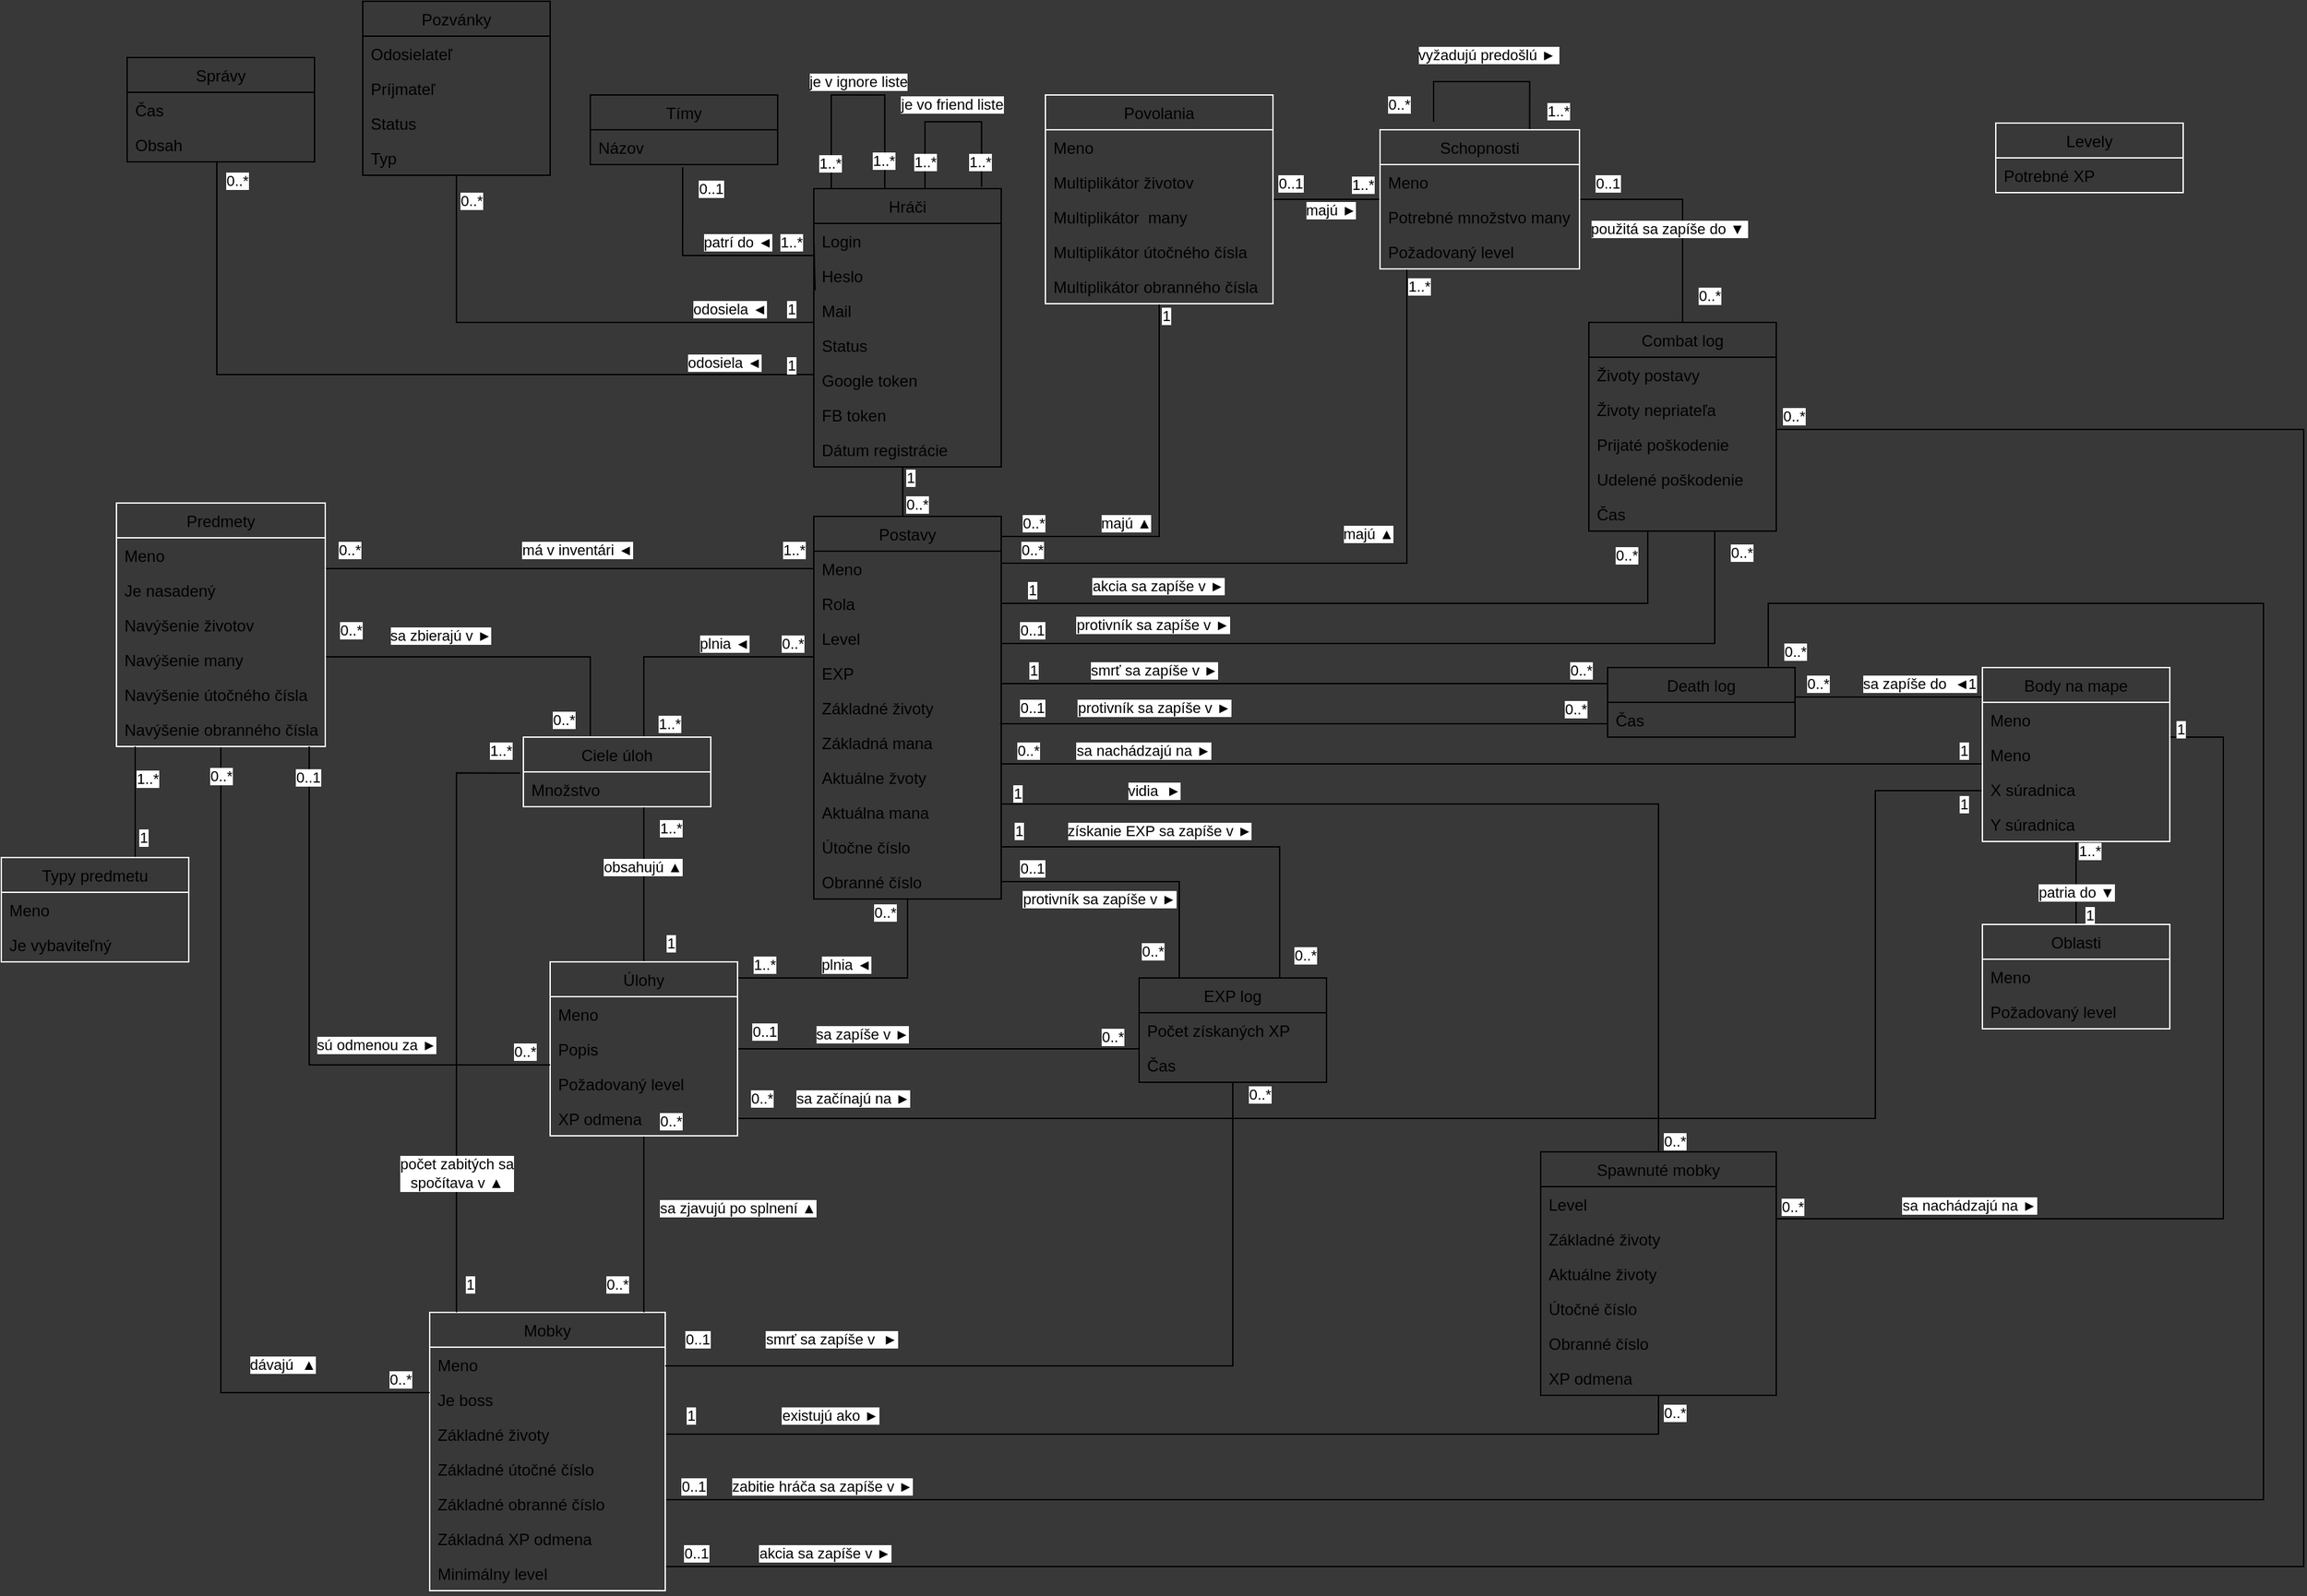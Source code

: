 <mxfile version="14.5.10" type="device"><diagram id="C5RBs43oDa-KdzZeNtuy" name="Page-1"><mxGraphModel dx="1221" dy="682" grid="1" gridSize="10" guides="1" tooltips="1" connect="1" arrows="1" fold="1" page="1" pageScale="1" pageWidth="827" pageHeight="1169" background="#383838" math="0" shadow="0"><root><mxCell id="WIyWlLk6GJQsqaUBKTNV-0"/><mxCell id="WIyWlLk6GJQsqaUBKTNV-1" parent="WIyWlLk6GJQsqaUBKTNV-0"/><mxCell id="6QJz_u1G7sg-h228IF6E-2" style="edgeStyle=orthogonalEdgeStyle;rounded=0;orthogonalLoop=1;jettySize=auto;html=1;entryX=0.5;entryY=0;entryDx=0;entryDy=0;endArrow=none;endFill=0;" parent="WIyWlLk6GJQsqaUBKTNV-1" source="1iDFvrFKTreRUTmZILKp-0" target="1iDFvrFKTreRUTmZILKp-0" edge="1"><mxGeometry relative="1" as="geometry"><mxPoint x="930" y="200" as="targetPoint"/><Array as="points"><mxPoint x="840" y="140"/><mxPoint x="880" y="140"/><mxPoint x="880" y="210"/></Array></mxGeometry></mxCell><mxCell id="6QJz_u1G7sg-h228IF6E-3" value="je v ignore liste" style="edgeLabel;html=1;align=center;verticalAlign=middle;resizable=0;points=[];" parent="6QJz_u1G7sg-h228IF6E-2" vertex="1" connectable="0"><mxGeometry x="-0.231" relative="1" as="geometry"><mxPoint x="14" y="-10" as="offset"/></mxGeometry></mxCell><mxCell id="KMD7r8HEq6pUlIeAjdf3-10" value="1..*" style="edgeLabel;html=1;align=center;verticalAlign=middle;resizable=0;points=[];" parent="6QJz_u1G7sg-h228IF6E-2" vertex="1" connectable="0"><mxGeometry x="-0.47" y="1" relative="1" as="geometry"><mxPoint y="33" as="offset"/></mxGeometry></mxCell><mxCell id="KMD7r8HEq6pUlIeAjdf3-11" value="1..*" style="edgeLabel;html=1;align=center;verticalAlign=middle;resizable=0;points=[];" parent="6QJz_u1G7sg-h228IF6E-2" vertex="1" connectable="0"><mxGeometry x="0.436" y="-1" relative="1" as="geometry"><mxPoint y="17" as="offset"/></mxGeometry></mxCell><mxCell id="1iDFvrFKTreRUTmZILKp-0" value="Hráči" style="swimlane;fontStyle=0;childLayout=stackLayout;horizontal=1;startSize=26;fillColor=none;horizontalStack=0;resizeParent=1;resizeParentMax=0;resizeLast=0;collapsible=1;marginBottom=0;swimlaneLine=1;" parent="WIyWlLk6GJQsqaUBKTNV-1" vertex="1"><mxGeometry x="827" y="210" width="140" height="208" as="geometry"><mxRectangle x="827" y="210" width="60" height="26" as="alternateBounds"/></mxGeometry></mxCell><mxCell id="Vzo6H98Osi_mT65H61og-10" style="edgeStyle=orthogonalEdgeStyle;rounded=0;orthogonalLoop=1;jettySize=auto;html=1;exitX=0;exitY=0.5;exitDx=0;exitDy=0;entryX=0.007;entryY=-0.077;entryDx=0;entryDy=0;entryPerimeter=0;endArrow=none;endFill=0;" parent="1iDFvrFKTreRUTmZILKp-0" edge="1"><mxGeometry relative="1" as="geometry"><mxPoint x="2.274e-13" y="39.0" as="sourcePoint"/><mxPoint x="0.98" y="75.998" as="targetPoint"/></mxGeometry></mxCell><mxCell id="1iDFvrFKTreRUTmZILKp-1" value="Login" style="text;strokeColor=none;fillColor=none;align=left;verticalAlign=top;spacingLeft=4;spacingRight=4;overflow=hidden;rotatable=0;points=[[0,0.5],[1,0.5]];portConstraint=eastwest;fontStyle=0" parent="1iDFvrFKTreRUTmZILKp-0" vertex="1"><mxGeometry y="26" width="140" height="26" as="geometry"/></mxCell><mxCell id="1iDFvrFKTreRUTmZILKp-2" value="Heslo " style="text;strokeColor=none;fillColor=none;align=left;verticalAlign=top;spacingLeft=4;spacingRight=4;overflow=hidden;rotatable=0;points=[[0,0.5],[1,0.5]];portConstraint=eastwest;" parent="1iDFvrFKTreRUTmZILKp-0" vertex="1"><mxGeometry y="52" width="140" height="26" as="geometry"/></mxCell><mxCell id="1iDFvrFKTreRUTmZILKp-109" value="Mail" style="text;strokeColor=none;fillColor=none;align=left;verticalAlign=top;spacingLeft=4;spacingRight=4;overflow=hidden;rotatable=0;points=[[0,0.5],[1,0.5]];portConstraint=eastwest;" parent="1iDFvrFKTreRUTmZILKp-0" vertex="1"><mxGeometry y="78" width="140" height="26" as="geometry"/></mxCell><mxCell id="6QJz_u1G7sg-h228IF6E-0" value="Status" style="text;strokeColor=none;fillColor=none;align=left;verticalAlign=top;spacingLeft=4;spacingRight=4;overflow=hidden;rotatable=0;points=[[0,0.5],[1,0.5]];portConstraint=eastwest;" parent="1iDFvrFKTreRUTmZILKp-0" vertex="1"><mxGeometry y="104" width="140" height="26" as="geometry"/></mxCell><mxCell id="1iDFvrFKTreRUTmZILKp-110" value="Google token" style="text;strokeColor=none;fillColor=none;align=left;verticalAlign=top;spacingLeft=4;spacingRight=4;overflow=hidden;rotatable=0;points=[[0,0.5],[1,0.5]];portConstraint=eastwest;" parent="1iDFvrFKTreRUTmZILKp-0" vertex="1"><mxGeometry y="130" width="140" height="26" as="geometry"/></mxCell><mxCell id="1iDFvrFKTreRUTmZILKp-111" value="FB token" style="text;strokeColor=none;fillColor=none;align=left;verticalAlign=top;spacingLeft=4;spacingRight=4;overflow=hidden;rotatable=0;points=[[0,0.5],[1,0.5]];portConstraint=eastwest;" parent="1iDFvrFKTreRUTmZILKp-0" vertex="1"><mxGeometry y="156" width="140" height="26" as="geometry"/></mxCell><mxCell id="1iDFvrFKTreRUTmZILKp-133" value="Dátum registrácie" style="text;strokeColor=none;fillColor=none;align=left;verticalAlign=top;spacingLeft=4;spacingRight=4;overflow=hidden;rotatable=0;points=[[0,0.5],[1,0.5]];portConstraint=eastwest;" parent="1iDFvrFKTreRUTmZILKp-0" vertex="1"><mxGeometry y="182" width="140" height="26" as="geometry"/></mxCell><mxCell id="1iDFvrFKTreRUTmZILKp-4" value="Tímy" style="swimlane;fontStyle=0;childLayout=stackLayout;horizontal=1;startSize=26;fillColor=none;horizontalStack=0;resizeParent=1;resizeParentMax=0;resizeLast=0;collapsible=1;marginBottom=0;" parent="WIyWlLk6GJQsqaUBKTNV-1" vertex="1"><mxGeometry x="660" y="140" width="140" height="52" as="geometry"><mxRectangle x="1170" y="61" width="50" height="26" as="alternateBounds"/></mxGeometry></mxCell><mxCell id="1iDFvrFKTreRUTmZILKp-6" value="Názov" style="text;strokeColor=none;fillColor=none;align=left;verticalAlign=top;spacingLeft=4;spacingRight=4;overflow=hidden;rotatable=0;points=[[0,0.5],[1,0.5]];portConstraint=eastwest;" parent="1iDFvrFKTreRUTmZILKp-4" vertex="1"><mxGeometry y="26" width="140" height="26" as="geometry"/></mxCell><mxCell id="vyV8BV1sSICHbRPOlsAi-28" style="edgeStyle=orthogonalEdgeStyle;rounded=0;orthogonalLoop=1;jettySize=auto;html=1;exitX=0.5;exitY=0;exitDx=0;exitDy=0;entryX=0.474;entryY=1;entryDx=0;entryDy=0;entryPerimeter=0;startArrow=none;startFill=0;endArrow=none;endFill=0;" parent="WIyWlLk6GJQsqaUBKTNV-1" source="1iDFvrFKTreRUTmZILKp-8" target="1iDFvrFKTreRUTmZILKp-133" edge="1"><mxGeometry relative="1" as="geometry"/></mxCell><mxCell id="vyV8BV1sSICHbRPOlsAi-96" value="1" style="edgeLabel;html=1;align=center;verticalAlign=middle;resizable=0;points=[];" parent="vyV8BV1sSICHbRPOlsAi-28" vertex="1" connectable="0"><mxGeometry x="0.756" y="-1" relative="1" as="geometry"><mxPoint x="4" y="3" as="offset"/></mxGeometry></mxCell><mxCell id="vyV8BV1sSICHbRPOlsAi-97" value="0..*" style="edgeLabel;html=1;align=center;verticalAlign=middle;resizable=0;points=[];" parent="vyV8BV1sSICHbRPOlsAi-28" vertex="1" connectable="0"><mxGeometry x="-0.393" y="1" relative="1" as="geometry"><mxPoint x="11" as="offset"/></mxGeometry></mxCell><mxCell id="6QJz_u1G7sg-h228IF6E-122" style="edgeStyle=orthogonalEdgeStyle;rounded=0;orthogonalLoop=1;jettySize=auto;html=1;endArrow=none;endFill=0;" parent="WIyWlLk6GJQsqaUBKTNV-1" source="1iDFvrFKTreRUTmZILKp-8" target="6QJz_u1G7sg-h228IF6E-118" edge="1"><mxGeometry relative="1" as="geometry"><Array as="points"><mxPoint x="1270" y="490"/></Array><mxPoint x="1311" y="392" as="targetPoint"/></mxGeometry></mxCell><mxCell id="6QJz_u1G7sg-h228IF6E-123" value="0..*" style="edgeLabel;html=1;align=center;verticalAlign=middle;resizable=0;points=[];" parent="6QJz_u1G7sg-h228IF6E-122" vertex="1" connectable="0"><mxGeometry x="-0.92" y="-2" relative="1" as="geometry"><mxPoint x="2" y="-12" as="offset"/></mxGeometry></mxCell><mxCell id="6QJz_u1G7sg-h228IF6E-124" value="1..*" style="edgeLabel;html=1;align=center;verticalAlign=middle;resizable=0;points=[];" parent="6QJz_u1G7sg-h228IF6E-122" vertex="1" connectable="0"><mxGeometry x="0.934" y="-1" relative="1" as="geometry"><mxPoint x="8" y="-5" as="offset"/></mxGeometry></mxCell><mxCell id="KMD7r8HEq6pUlIeAjdf3-21" value="majú ▲" style="edgeLabel;html=1;align=center;verticalAlign=middle;resizable=0;points=[];" parent="6QJz_u1G7sg-h228IF6E-122" vertex="1" connectable="0"><mxGeometry x="0.537" relative="1" as="geometry"><mxPoint x="-29" y="77" as="offset"/></mxGeometry></mxCell><mxCell id="6QJz_u1G7sg-h228IF6E-164" style="edgeStyle=orthogonalEdgeStyle;rounded=0;orthogonalLoop=1;jettySize=auto;html=1;endArrow=none;endFill=0;" parent="WIyWlLk6GJQsqaUBKTNV-1" source="1iDFvrFKTreRUTmZILKp-8" target="1iDFvrFKTreRUTmZILKp-118" edge="1"><mxGeometry relative="1" as="geometry"><Array as="points"><mxPoint x="1500" y="550"/></Array></mxGeometry></mxCell><mxCell id="6QJz_u1G7sg-h228IF6E-165" value="0..*" style="edgeLabel;html=1;align=center;verticalAlign=middle;resizable=0;points=[];" parent="6QJz_u1G7sg-h228IF6E-164" vertex="1" connectable="0"><mxGeometry x="0.935" y="3" relative="1" as="geometry"><mxPoint x="23" y="-4" as="offset"/></mxGeometry></mxCell><mxCell id="6QJz_u1G7sg-h228IF6E-166" value="0..1" style="edgeLabel;html=1;align=center;verticalAlign=middle;resizable=0;points=[];" parent="6QJz_u1G7sg-h228IF6E-164" vertex="1" connectable="0"><mxGeometry x="-0.924" relative="1" as="geometry"><mxPoint x="-1" y="-10" as="offset"/></mxGeometry></mxCell><mxCell id="6QJz_u1G7sg-h228IF6E-179" style="edgeStyle=orthogonalEdgeStyle;rounded=0;orthogonalLoop=1;jettySize=auto;html=1;endArrow=none;endFill=0;entryX=0;entryY=0.25;entryDx=0;entryDy=0;" parent="WIyWlLk6GJQsqaUBKTNV-1" source="1iDFvrFKTreRUTmZILKp-8" target="vyV8BV1sSICHbRPOlsAi-23" edge="1"><mxGeometry relative="1" as="geometry"><Array as="points"><mxPoint x="1420" y="580"/></Array></mxGeometry></mxCell><mxCell id="6QJz_u1G7sg-h228IF6E-180" value="0..*" style="edgeLabel;html=1;align=center;verticalAlign=middle;resizable=0;points=[];" parent="6QJz_u1G7sg-h228IF6E-179" vertex="1" connectable="0"><mxGeometry x="0.963" relative="1" as="geometry"><mxPoint x="-13" y="-10" as="offset"/></mxGeometry></mxCell><mxCell id="6QJz_u1G7sg-h228IF6E-181" value="1" style="edgeLabel;html=1;align=center;verticalAlign=middle;resizable=0;points=[];" parent="6QJz_u1G7sg-h228IF6E-179" vertex="1" connectable="0"><mxGeometry x="-0.946" relative="1" as="geometry"><mxPoint x="11" y="-10" as="offset"/></mxGeometry></mxCell><mxCell id="7Q0yEubytOZsIP-liuiE-14" value="smrť sa zapíše v ►" style="edgeLabel;html=1;align=center;verticalAlign=middle;resizable=0;points=[];" vertex="1" connectable="0" parent="6QJz_u1G7sg-h228IF6E-179"><mxGeometry x="-0.588" y="-2" relative="1" as="geometry"><mxPoint x="20" y="-12" as="offset"/></mxGeometry></mxCell><mxCell id="6QJz_u1G7sg-h228IF6E-185" style="edgeStyle=orthogonalEdgeStyle;rounded=0;orthogonalLoop=1;jettySize=auto;html=1;endArrow=none;endFill=0;exitX=1;exitY=0.5;exitDx=0;exitDy=0;" parent="WIyWlLk6GJQsqaUBKTNV-1" source="1iDFvrFKTreRUTmZILKp-92" target="1iDFvrFKTreRUTmZILKp-135" edge="1"><mxGeometry relative="1" as="geometry"><Array as="points"><mxPoint x="1100" y="728"/></Array></mxGeometry></mxCell><mxCell id="6QJz_u1G7sg-h228IF6E-186" value="1" style="edgeLabel;html=1;align=center;verticalAlign=middle;resizable=0;points=[];" parent="6QJz_u1G7sg-h228IF6E-185" vertex="1" connectable="0"><mxGeometry x="-0.944" relative="1" as="geometry"><mxPoint x="7" y="-38" as="offset"/></mxGeometry></mxCell><mxCell id="6QJz_u1G7sg-h228IF6E-187" value="0..*" style="edgeLabel;html=1;align=center;verticalAlign=middle;resizable=0;points=[];" parent="6QJz_u1G7sg-h228IF6E-185" vertex="1" connectable="0"><mxGeometry x="0.961" y="1" relative="1" as="geometry"><mxPoint x="-21" y="-16" as="offset"/></mxGeometry></mxCell><mxCell id="1iDFvrFKTreRUTmZILKp-8" value="Postavy" style="swimlane;fontStyle=0;childLayout=stackLayout;horizontal=1;startSize=26;fillColor=none;horizontalStack=0;resizeParent=1;resizeParentMax=0;resizeLast=0;collapsible=1;marginBottom=0;" parent="WIyWlLk6GJQsqaUBKTNV-1" vertex="1"><mxGeometry x="827" y="455" width="140" height="286" as="geometry"/></mxCell><mxCell id="vyV8BV1sSICHbRPOlsAi-3" value="Meno" style="text;strokeColor=none;fillColor=none;align=left;verticalAlign=top;spacingLeft=4;spacingRight=4;overflow=hidden;rotatable=0;points=[[0,0.5],[1,0.5]];portConstraint=eastwest;fontStyle=0" parent="1iDFvrFKTreRUTmZILKp-8" vertex="1"><mxGeometry y="26" width="140" height="26" as="geometry"/></mxCell><mxCell id="1iDFvrFKTreRUTmZILKp-11" value="Rola" style="text;strokeColor=none;fillColor=none;align=left;verticalAlign=top;spacingLeft=4;spacingRight=4;overflow=hidden;rotatable=0;points=[[0,0.5],[1,0.5]];portConstraint=eastwest;" parent="1iDFvrFKTreRUTmZILKp-8" vertex="1"><mxGeometry y="52" width="140" height="26" as="geometry"/></mxCell><mxCell id="1iDFvrFKTreRUTmZILKp-89" value="Level" style="text;strokeColor=none;fillColor=none;align=left;verticalAlign=top;spacingLeft=4;spacingRight=4;overflow=hidden;rotatable=0;points=[[0,0.5],[1,0.5]];portConstraint=eastwest;" parent="1iDFvrFKTreRUTmZILKp-8" vertex="1"><mxGeometry y="78" width="140" height="26" as="geometry"/></mxCell><mxCell id="1iDFvrFKTreRUTmZILKp-93" value="EXP" style="text;strokeColor=none;fillColor=none;align=left;verticalAlign=top;spacingLeft=4;spacingRight=4;overflow=hidden;rotatable=0;points=[[0,0.5],[1,0.5]];portConstraint=eastwest;" parent="1iDFvrFKTreRUTmZILKp-8" vertex="1"><mxGeometry y="104" width="140" height="26" as="geometry"/></mxCell><mxCell id="1iDFvrFKTreRUTmZILKp-90" value="Základné životy" style="text;strokeColor=none;fillColor=none;align=left;verticalAlign=top;spacingLeft=4;spacingRight=4;overflow=hidden;rotatable=0;points=[[0,0.5],[1,0.5]];portConstraint=eastwest;" parent="1iDFvrFKTreRUTmZILKp-8" vertex="1"><mxGeometry y="130" width="140" height="26" as="geometry"/></mxCell><mxCell id="6QJz_u1G7sg-h228IF6E-10" value="Základná mana" style="text;strokeColor=none;fillColor=none;align=left;verticalAlign=top;spacingLeft=4;spacingRight=4;overflow=hidden;rotatable=0;points=[[0,0.5],[1,0.5]];portConstraint=eastwest;" parent="1iDFvrFKTreRUTmZILKp-8" vertex="1"><mxGeometry y="156" width="140" height="26" as="geometry"/></mxCell><mxCell id="6QJz_u1G7sg-h228IF6E-12" value="Aktuálne žvoty" style="text;strokeColor=none;fillColor=none;align=left;verticalAlign=top;spacingLeft=4;spacingRight=4;overflow=hidden;rotatable=0;points=[[0,0.5],[1,0.5]];portConstraint=eastwest;" parent="1iDFvrFKTreRUTmZILKp-8" vertex="1"><mxGeometry y="182" width="140" height="26" as="geometry"/></mxCell><mxCell id="6QJz_u1G7sg-h228IF6E-11" value="Aktuálna mana" style="text;strokeColor=none;fillColor=none;align=left;verticalAlign=top;spacingLeft=4;spacingRight=4;overflow=hidden;rotatable=0;points=[[0,0.5],[1,0.5]];portConstraint=eastwest;" parent="1iDFvrFKTreRUTmZILKp-8" vertex="1"><mxGeometry y="208" width="140" height="26" as="geometry"/></mxCell><mxCell id="1iDFvrFKTreRUTmZILKp-91" value="Útočne číslo" style="text;strokeColor=none;fillColor=none;align=left;verticalAlign=top;spacingLeft=4;spacingRight=4;overflow=hidden;rotatable=0;points=[[0,0.5],[1,0.5]];portConstraint=eastwest;" parent="1iDFvrFKTreRUTmZILKp-8" vertex="1"><mxGeometry y="234" width="140" height="26" as="geometry"/></mxCell><mxCell id="1iDFvrFKTreRUTmZILKp-92" value="Obranné číslo" style="text;strokeColor=none;fillColor=none;align=left;verticalAlign=top;spacingLeft=4;spacingRight=4;overflow=hidden;rotatable=0;points=[[0,0.5],[1,0.5]];portConstraint=eastwest;" parent="1iDFvrFKTreRUTmZILKp-8" vertex="1"><mxGeometry y="260" width="140" height="26" as="geometry"/></mxCell><mxCell id="1iDFvrFKTreRUTmZILKp-13" value="Správy" style="swimlane;fontStyle=0;childLayout=stackLayout;horizontal=1;startSize=26;fillColor=none;horizontalStack=0;resizeParent=1;resizeParentMax=0;resizeLast=0;collapsible=1;marginBottom=0;" parent="WIyWlLk6GJQsqaUBKTNV-1" vertex="1"><mxGeometry x="314" y="112" width="140" height="78" as="geometry"><mxRectangle x="530" y="270" width="60" height="26" as="alternateBounds"/></mxGeometry></mxCell><mxCell id="vyV8BV1sSICHbRPOlsAi-22" value="Čas" style="text;strokeColor=none;fillColor=none;align=left;verticalAlign=top;spacingLeft=4;spacingRight=4;overflow=hidden;rotatable=0;points=[[0,0.5],[1,0.5]];portConstraint=eastwest;" parent="1iDFvrFKTreRUTmZILKp-13" vertex="1"><mxGeometry y="26" width="140" height="26" as="geometry"/></mxCell><mxCell id="1iDFvrFKTreRUTmZILKp-16" value="Obsah" style="text;strokeColor=none;fillColor=none;align=left;verticalAlign=top;spacingLeft=4;spacingRight=4;overflow=hidden;rotatable=0;points=[[0,0.5],[1,0.5]];portConstraint=eastwest;" parent="1iDFvrFKTreRUTmZILKp-13" vertex="1"><mxGeometry y="52" width="140" height="26" as="geometry"/></mxCell><mxCell id="6QJz_u1G7sg-h228IF6E-146" style="edgeStyle=orthogonalEdgeStyle;rounded=0;orthogonalLoop=1;jettySize=auto;html=1;endArrow=none;endFill=0;" parent="WIyWlLk6GJQsqaUBKTNV-1" source="1iDFvrFKTreRUTmZILKp-25" target="6QJz_u1G7sg-h228IF6E-132" edge="1"><mxGeometry relative="1" as="geometry"><Array as="points"><mxPoint x="1880" y="980"/><mxPoint x="1880" y="620"/></Array><mxPoint x="760" y="830" as="sourcePoint"/></mxGeometry></mxCell><mxCell id="6QJz_u1G7sg-h228IF6E-147" value="0..*" style="edgeLabel;html=1;align=center;verticalAlign=middle;resizable=0;points=[];" parent="6QJz_u1G7sg-h228IF6E-146" vertex="1" connectable="0"><mxGeometry x="-0.906" relative="1" as="geometry"><mxPoint x="-23" y="-9" as="offset"/></mxGeometry></mxCell><mxCell id="6QJz_u1G7sg-h228IF6E-148" value="1" style="edgeLabel;html=1;align=center;verticalAlign=middle;resizable=0;points=[];" parent="6QJz_u1G7sg-h228IF6E-146" vertex="1" connectable="0"><mxGeometry x="0.887" y="-2" relative="1" as="geometry"><mxPoint x="-34" y="-8" as="offset"/></mxGeometry></mxCell><mxCell id="kgGzvNq8rNxIeo28h6oR-9" value="sa nachádzajú na&amp;nbsp;►" style="edgeLabel;html=1;align=center;verticalAlign=middle;resizable=0;points=[];" parent="6QJz_u1G7sg-h228IF6E-146" vertex="1" connectable="0"><mxGeometry x="-0.667" y="-2" relative="1" as="geometry"><mxPoint x="22" y="-12" as="offset"/></mxGeometry></mxCell><mxCell id="1iDFvrFKTreRUTmZILKp-25" value="Spawnuté mobky" style="swimlane;fontStyle=0;childLayout=stackLayout;horizontal=1;startSize=26;fillColor=none;horizontalStack=0;resizeParent=1;resizeParentMax=0;resizeLast=0;collapsible=1;marginBottom=0;" parent="WIyWlLk6GJQsqaUBKTNV-1" vertex="1"><mxGeometry x="1370" y="930" width="176" height="182" as="geometry"/></mxCell><mxCell id="1iDFvrFKTreRUTmZILKp-28" value="Level" style="text;strokeColor=none;fillColor=none;align=left;verticalAlign=top;spacingLeft=4;spacingRight=4;overflow=hidden;rotatable=0;points=[[0,0.5],[1,0.5]];portConstraint=eastwest;" parent="1iDFvrFKTreRUTmZILKp-25" vertex="1"><mxGeometry y="26" width="176" height="26" as="geometry"/></mxCell><mxCell id="vyV8BV1sSICHbRPOlsAi-49" value="Základné životy" style="text;strokeColor=none;fillColor=none;align=left;verticalAlign=top;spacingLeft=4;spacingRight=4;overflow=hidden;rotatable=0;points=[[0,0.5],[1,0.5]];portConstraint=eastwest;" parent="1iDFvrFKTreRUTmZILKp-25" vertex="1"><mxGeometry y="52" width="176" height="26" as="geometry"/></mxCell><mxCell id="6QJz_u1G7sg-h228IF6E-21" value="Aktuálne životy" style="text;strokeColor=none;fillColor=none;align=left;verticalAlign=top;spacingLeft=4;spacingRight=4;overflow=hidden;rotatable=0;points=[[0,0.5],[1,0.5]];portConstraint=eastwest;" parent="1iDFvrFKTreRUTmZILKp-25" vertex="1"><mxGeometry y="78" width="176" height="26" as="geometry"/></mxCell><mxCell id="1iDFvrFKTreRUTmZILKp-94" value="Útočné číslo" style="text;strokeColor=none;fillColor=none;align=left;verticalAlign=top;spacingLeft=4;spacingRight=4;overflow=hidden;rotatable=0;points=[[0,0.5],[1,0.5]];portConstraint=eastwest;" parent="1iDFvrFKTreRUTmZILKp-25" vertex="1"><mxGeometry y="104" width="176" height="26" as="geometry"/></mxCell><mxCell id="1iDFvrFKTreRUTmZILKp-95" value="Obranné číslo" style="text;strokeColor=none;fillColor=none;align=left;verticalAlign=top;spacingLeft=4;spacingRight=4;overflow=hidden;rotatable=0;points=[[0,0.5],[1,0.5]];portConstraint=eastwest;" parent="1iDFvrFKTreRUTmZILKp-25" vertex="1"><mxGeometry y="130" width="176" height="26" as="geometry"/></mxCell><mxCell id="1iDFvrFKTreRUTmZILKp-99" value="XP odmena" style="text;strokeColor=none;fillColor=none;align=left;verticalAlign=top;spacingLeft=4;spacingRight=4;overflow=hidden;rotatable=0;points=[[0,0.5],[1,0.5]];portConstraint=eastwest;" parent="1iDFvrFKTreRUTmZILKp-25" vertex="1"><mxGeometry y="156" width="176" height="26" as="geometry"/></mxCell><mxCell id="1iDFvrFKTreRUTmZILKp-85" value="Pozvánky" style="swimlane;fontStyle=0;childLayout=stackLayout;horizontal=1;startSize=26;fillColor=none;horizontalStack=0;resizeParent=1;resizeParentMax=0;resizeLast=0;collapsible=1;marginBottom=0;" parent="WIyWlLk6GJQsqaUBKTNV-1" vertex="1"><mxGeometry x="490" y="70" width="140" height="130" as="geometry"/></mxCell><mxCell id="1iDFvrFKTreRUTmZILKp-87" value="Odosielateľ" style="text;strokeColor=none;fillColor=none;align=left;verticalAlign=top;spacingLeft=4;spacingRight=4;overflow=hidden;rotatable=0;points=[[0,0.5],[1,0.5]];portConstraint=eastwest;" parent="1iDFvrFKTreRUTmZILKp-85" vertex="1"><mxGeometry y="26" width="140" height="26" as="geometry"/></mxCell><mxCell id="1iDFvrFKTreRUTmZILKp-88" value="Príjmateľ" style="text;strokeColor=none;fillColor=none;align=left;verticalAlign=top;spacingLeft=4;spacingRight=4;overflow=hidden;rotatable=0;points=[[0,0.5],[1,0.5]];portConstraint=eastwest;" parent="1iDFvrFKTreRUTmZILKp-85" vertex="1"><mxGeometry y="52" width="140" height="26" as="geometry"/></mxCell><mxCell id="1iDFvrFKTreRUTmZILKp-108" value="Status" style="text;strokeColor=none;fillColor=none;align=left;verticalAlign=top;spacingLeft=4;spacingRight=4;overflow=hidden;rotatable=0;points=[[0,0.5],[1,0.5]];portConstraint=eastwest;" parent="1iDFvrFKTreRUTmZILKp-85" vertex="1"><mxGeometry y="78" width="140" height="26" as="geometry"/></mxCell><mxCell id="1iDFvrFKTreRUTmZILKp-112" value="Typ" style="text;strokeColor=none;fillColor=none;align=left;verticalAlign=top;spacingLeft=4;spacingRight=4;overflow=hidden;rotatable=0;points=[[0,0.5],[1,0.5]];portConstraint=eastwest;" parent="1iDFvrFKTreRUTmZILKp-85" vertex="1"><mxGeometry y="104" width="140" height="26" as="geometry"/></mxCell><mxCell id="6QJz_u1G7sg-h228IF6E-167" style="edgeStyle=orthogonalEdgeStyle;rounded=0;orthogonalLoop=1;jettySize=auto;html=1;endArrow=none;endFill=0;" parent="WIyWlLk6GJQsqaUBKTNV-1" source="1iDFvrFKTreRUTmZILKp-118" target="6QJz_u1G7sg-h228IF6E-17" edge="1"><mxGeometry relative="1" as="geometry"><Array as="points"><mxPoint x="1940" y="390"/><mxPoint x="1940" y="1240"/></Array></mxGeometry></mxCell><mxCell id="6QJz_u1G7sg-h228IF6E-168" value="0..1" style="edgeLabel;html=1;align=center;verticalAlign=middle;resizable=0;points=[];" parent="6QJz_u1G7sg-h228IF6E-167" vertex="1" connectable="0"><mxGeometry x="0.964" y="3" relative="1" as="geometry"><mxPoint x="-22" y="-13" as="offset"/></mxGeometry></mxCell><mxCell id="6QJz_u1G7sg-h228IF6E-169" value="0..*" style="edgeLabel;html=1;align=center;verticalAlign=middle;resizable=0;points=[];" parent="6QJz_u1G7sg-h228IF6E-167" vertex="1" connectable="0"><mxGeometry x="-0.96" y="3" relative="1" as="geometry"><mxPoint x="-37" y="-7" as="offset"/></mxGeometry></mxCell><mxCell id="kgGzvNq8rNxIeo28h6oR-18" value="akcia sa zapíše v&amp;nbsp;►" style="edgeLabel;html=1;align=center;verticalAlign=middle;resizable=0;points=[];" parent="6QJz_u1G7sg-h228IF6E-167" vertex="1" connectable="0"><mxGeometry x="0.884" y="1" relative="1" as="geometry"><mxPoint x="-24" y="-11" as="offset"/></mxGeometry></mxCell><mxCell id="1iDFvrFKTreRUTmZILKp-118" value="Combat log" style="swimlane;fontStyle=0;childLayout=stackLayout;horizontal=1;startSize=26;fillColor=none;horizontalStack=0;resizeParent=1;resizeParentMax=0;resizeLast=0;collapsible=1;marginBottom=0;" parent="WIyWlLk6GJQsqaUBKTNV-1" vertex="1"><mxGeometry x="1406" y="310" width="140" height="156" as="geometry"/></mxCell><mxCell id="6QJz_u1G7sg-h228IF6E-157" value="Životy postavy" style="text;strokeColor=none;fillColor=none;align=left;verticalAlign=top;spacingLeft=4;spacingRight=4;overflow=hidden;rotatable=0;points=[[0,0.5],[1,0.5]];portConstraint=eastwest;" parent="1iDFvrFKTreRUTmZILKp-118" vertex="1"><mxGeometry y="26" width="140" height="26" as="geometry"/></mxCell><mxCell id="6QJz_u1G7sg-h228IF6E-159" value="Životy nepriateľa" style="text;strokeColor=none;fillColor=none;align=left;verticalAlign=top;spacingLeft=4;spacingRight=4;overflow=hidden;rotatable=0;points=[[0,0.5],[1,0.5]];portConstraint=eastwest;" parent="1iDFvrFKTreRUTmZILKp-118" vertex="1"><mxGeometry y="52" width="140" height="26" as="geometry"/></mxCell><mxCell id="6QJz_u1G7sg-h228IF6E-158" value="Prijaté poškodenie" style="text;strokeColor=none;fillColor=none;align=left;verticalAlign=top;spacingLeft=4;spacingRight=4;overflow=hidden;rotatable=0;points=[[0,0.5],[1,0.5]];portConstraint=eastwest;" parent="1iDFvrFKTreRUTmZILKp-118" vertex="1"><mxGeometry y="78" width="140" height="26" as="geometry"/></mxCell><mxCell id="6QJz_u1G7sg-h228IF6E-156" value="Udelené poškodenie" style="text;strokeColor=none;fillColor=none;align=left;verticalAlign=top;spacingLeft=4;spacingRight=4;overflow=hidden;rotatable=0;points=[[0,0.5],[1,0.5]];portConstraint=eastwest;" parent="1iDFvrFKTreRUTmZILKp-118" vertex="1"><mxGeometry y="104" width="140" height="26" as="geometry"/></mxCell><mxCell id="vyV8BV1sSICHbRPOlsAi-31" value="Čas" style="text;strokeColor=none;fillColor=none;align=left;verticalAlign=top;spacingLeft=4;spacingRight=4;overflow=hidden;rotatable=0;points=[[0,0.5],[1,0.5]];portConstraint=eastwest;" parent="1iDFvrFKTreRUTmZILKp-118" vertex="1"><mxGeometry y="130" width="140" height="26" as="geometry"/></mxCell><mxCell id="7Q0yEubytOZsIP-liuiE-27" style="edgeStyle=orthogonalEdgeStyle;rounded=0;orthogonalLoop=1;jettySize=auto;html=1;exitX=0.75;exitY=0;exitDx=0;exitDy=0;entryX=1;entryY=0.5;entryDx=0;entryDy=0;endArrow=none;endFill=0;" edge="1" parent="WIyWlLk6GJQsqaUBKTNV-1" source="1iDFvrFKTreRUTmZILKp-135" target="1iDFvrFKTreRUTmZILKp-91"><mxGeometry relative="1" as="geometry"/></mxCell><mxCell id="1iDFvrFKTreRUTmZILKp-135" value="EXP log" style="swimlane;fontStyle=0;childLayout=stackLayout;horizontal=1;startSize=26;fillColor=none;horizontalStack=0;resizeParent=1;resizeParentMax=0;resizeLast=0;collapsible=1;marginBottom=0;" parent="WIyWlLk6GJQsqaUBKTNV-1" vertex="1"><mxGeometry x="1070" y="800" width="140" height="78" as="geometry"/></mxCell><mxCell id="1iDFvrFKTreRUTmZILKp-138" value="Počet získaných XP" style="text;strokeColor=none;fillColor=none;align=left;verticalAlign=top;spacingLeft=4;spacingRight=4;overflow=hidden;rotatable=0;points=[[0,0.5],[1,0.5]];portConstraint=eastwest;" parent="1iDFvrFKTreRUTmZILKp-135" vertex="1"><mxGeometry y="26" width="140" height="26" as="geometry"/></mxCell><mxCell id="6QJz_u1G7sg-h228IF6E-160" value="Čas" style="text;strokeColor=none;fillColor=none;align=left;verticalAlign=top;spacingLeft=4;spacingRight=4;overflow=hidden;rotatable=0;points=[[0,0.5],[1,0.5]];portConstraint=eastwest;" parent="1iDFvrFKTreRUTmZILKp-135" vertex="1"><mxGeometry y="52" width="140" height="26" as="geometry"/></mxCell><mxCell id="Vzo6H98Osi_mT65H61og-11" style="edgeStyle=orthogonalEdgeStyle;rounded=0;orthogonalLoop=1;jettySize=auto;html=1;endArrow=none;endFill=0;" parent="WIyWlLk6GJQsqaUBKTNV-1" edge="1" target="1iDFvrFKTreRUTmZILKp-112"><mxGeometry relative="1" as="geometry"><mxPoint x="827" y="280" as="sourcePoint"/><Array as="points"><mxPoint x="827" y="310"/><mxPoint x="560" y="310"/></Array><mxPoint x="721" y="190" as="targetPoint"/></mxGeometry></mxCell><mxCell id="vyV8BV1sSICHbRPOlsAi-94" value="1" style="edgeLabel;html=1;align=center;verticalAlign=middle;resizable=0;points=[];" parent="Vzo6H98Osi_mT65H61og-11" vertex="1" connectable="0"><mxGeometry x="-0.879" relative="1" as="geometry"><mxPoint x="-17" y="-5" as="offset"/></mxGeometry></mxCell><mxCell id="vyV8BV1sSICHbRPOlsAi-95" value="0..*" style="edgeLabel;html=1;align=center;verticalAlign=middle;resizable=0;points=[];" parent="Vzo6H98Osi_mT65H61og-11" vertex="1" connectable="0"><mxGeometry x="0.911" relative="1" as="geometry"><mxPoint x="11" y="1" as="offset"/></mxGeometry></mxCell><mxCell id="6QJz_u1G7sg-h228IF6E-1" value="odosiela ◄" style="edgeLabel;html=1;align=center;verticalAlign=middle;resizable=0;points=[];" parent="Vzo6H98Osi_mT65H61og-11" vertex="1" connectable="0"><mxGeometry x="-0.255" y="1" relative="1" as="geometry"><mxPoint x="58" y="-11" as="offset"/></mxGeometry></mxCell><mxCell id="Vzo6H98Osi_mT65H61og-12" style="edgeStyle=orthogonalEdgeStyle;rounded=0;orthogonalLoop=1;jettySize=auto;html=1;endArrow=none;endFill=0;entryX=0.493;entryY=1.077;entryDx=0;entryDy=0;entryPerimeter=0;exitX=0;exitY=0.5;exitDx=0;exitDy=0;" parent="WIyWlLk6GJQsqaUBKTNV-1" source="1iDFvrFKTreRUTmZILKp-109" target="1iDFvrFKTreRUTmZILKp-6" edge="1"><mxGeometry relative="1" as="geometry"><mxPoint x="1240" y="138" as="targetPoint"/><mxPoint x="967" y="270" as="sourcePoint"/><Array as="points"><mxPoint x="827" y="260"/><mxPoint x="729" y="260"/></Array></mxGeometry></mxCell><mxCell id="vyV8BV1sSICHbRPOlsAi-58" value="1..*" style="edgeLabel;html=1;align=center;verticalAlign=middle;resizable=0;points=[];" parent="Vzo6H98Osi_mT65H61og-12" vertex="1" connectable="0"><mxGeometry x="-0.863" y="-1" relative="1" as="geometry"><mxPoint x="-18" y="-37" as="offset"/></mxGeometry></mxCell><mxCell id="vyV8BV1sSICHbRPOlsAi-59" value="0..1" style="edgeLabel;html=1;align=center;verticalAlign=middle;resizable=0;points=[];" parent="Vzo6H98Osi_mT65H61og-12" vertex="1" connectable="0"><mxGeometry x="0.962" y="1" relative="1" as="geometry"><mxPoint x="22" y="12" as="offset"/></mxGeometry></mxCell><mxCell id="KMD7r8HEq6pUlIeAjdf3-24" value="patrí do ◄" style="edgeLabel;html=1;align=center;verticalAlign=middle;resizable=0;points=[];" parent="Vzo6H98Osi_mT65H61og-12" vertex="1" connectable="0"><mxGeometry x="-0.042" relative="1" as="geometry"><mxPoint y="-10" as="offset"/></mxGeometry></mxCell><mxCell id="vyV8BV1sSICHbRPOlsAi-23" value="Death log" style="swimlane;fontStyle=0;childLayout=stackLayout;horizontal=1;startSize=26;fillColor=none;horizontalStack=0;resizeParent=1;resizeParentMax=0;resizeLast=0;collapsible=1;marginBottom=0;" parent="WIyWlLk6GJQsqaUBKTNV-1" vertex="1"><mxGeometry x="1420" y="568" width="140" height="52" as="geometry"/></mxCell><mxCell id="vyV8BV1sSICHbRPOlsAi-27" value="Čas" style="text;strokeColor=none;fillColor=none;align=left;verticalAlign=top;spacingLeft=4;spacingRight=4;overflow=hidden;rotatable=0;points=[[0,0.5],[1,0.5]];portConstraint=eastwest;" parent="vyV8BV1sSICHbRPOlsAi-23" vertex="1"><mxGeometry y="26" width="140" height="26" as="geometry"/></mxCell><mxCell id="vyV8BV1sSICHbRPOlsAi-38" style="edgeStyle=orthogonalEdgeStyle;rounded=0;orthogonalLoop=1;jettySize=auto;html=1;startArrow=none;startFill=0;endArrow=none;endFill=0;" parent="WIyWlLk6GJQsqaUBKTNV-1" source="1iDFvrFKTreRUTmZILKp-16" target="1iDFvrFKTreRUTmZILKp-0" edge="1"><mxGeometry relative="1" as="geometry"><mxPoint x="590" y="309" as="sourcePoint"/><mxPoint x="700" y="455" as="targetPoint"/><Array as="points"><mxPoint x="381" y="349"/></Array></mxGeometry></mxCell><mxCell id="vyV8BV1sSICHbRPOlsAi-39" value="0..*" style="edgeLabel;html=1;align=center;verticalAlign=bottom;resizable=0;points=[];" parent="vyV8BV1sSICHbRPOlsAi-38" vertex="1" connectable="0"><mxGeometry x="-0.927" relative="1" as="geometry"><mxPoint x="15" as="offset"/></mxGeometry></mxCell><mxCell id="vyV8BV1sSICHbRPOlsAi-40" value="1" style="edgeLabel;html=1;align=center;verticalAlign=bottom;resizable=0;points=[];" parent="vyV8BV1sSICHbRPOlsAi-38" vertex="1" connectable="0"><mxGeometry x="0.736" y="-1" relative="1" as="geometry"><mxPoint x="63" as="offset"/></mxGeometry></mxCell><mxCell id="6QJz_u1G7sg-h228IF6E-23" value="odosiela ◄" style="edgeLabel;html=1;align=center;verticalAlign=middle;resizable=0;points=[];" parent="vyV8BV1sSICHbRPOlsAi-38" vertex="1" connectable="0"><mxGeometry x="-0.353" y="-2" relative="1" as="geometry"><mxPoint x="342" y="-11" as="offset"/></mxGeometry></mxCell><mxCell id="6QJz_u1G7sg-h228IF6E-4" style="edgeStyle=orthogonalEdgeStyle;rounded=0;orthogonalLoop=1;jettySize=auto;html=1;endArrow=none;endFill=0;entryX=0.895;entryY=-0.006;entryDx=0;entryDy=0;entryPerimeter=0;" parent="WIyWlLk6GJQsqaUBKTNV-1" target="1iDFvrFKTreRUTmZILKp-0" edge="1"><mxGeometry relative="1" as="geometry"><Array as="points"><mxPoint x="910" y="160"/><mxPoint x="952" y="160"/></Array><mxPoint x="910" y="210" as="sourcePoint"/></mxGeometry></mxCell><mxCell id="6QJz_u1G7sg-h228IF6E-5" value="je vo friend liste" style="edgeLabel;html=1;align=center;verticalAlign=middle;resizable=0;points=[];" parent="6QJz_u1G7sg-h228IF6E-4" vertex="1" connectable="0"><mxGeometry x="-0.062" y="2" relative="1" as="geometry"><mxPoint x="4" y="-11" as="offset"/></mxGeometry></mxCell><mxCell id="KMD7r8HEq6pUlIeAjdf3-12" value="1..*" style="edgeLabel;html=1;align=center;verticalAlign=middle;resizable=0;points=[];" parent="6QJz_u1G7sg-h228IF6E-4" vertex="1" connectable="0"><mxGeometry x="-0.527" y="1" relative="1" as="geometry"><mxPoint x="1" y="13" as="offset"/></mxGeometry></mxCell><mxCell id="KMD7r8HEq6pUlIeAjdf3-13" value="1..*" style="edgeLabel;html=1;align=center;verticalAlign=middle;resizable=0;points=[];" parent="6QJz_u1G7sg-h228IF6E-4" vertex="1" connectable="0"><mxGeometry x="0.175" y="1" relative="1" as="geometry"><mxPoint x="8" y="31" as="offset"/></mxGeometry></mxCell><mxCell id="6QJz_u1G7sg-h228IF6E-30" value="0..*" style="edgeStyle=orthogonalEdgeStyle;rounded=0;orthogonalLoop=1;jettySize=auto;html=1;endArrow=none;endFill=0;exitX=1;exitY=0.5;exitDx=0;exitDy=0;" parent="WIyWlLk6GJQsqaUBKTNV-1" source="6QJz_u1G7sg-h228IF6E-26" target="1iDFvrFKTreRUTmZILKp-25" edge="1"><mxGeometry x="0.966" y="-12" relative="1" as="geometry"><mxPoint x="860" y="1190" as="sourcePoint"/><mxPoint x="1073" y="956.004" as="targetPoint"/><Array as="points"><mxPoint x="1458" y="1141"/></Array><mxPoint as="offset"/></mxGeometry></mxCell><mxCell id="6QJz_u1G7sg-h228IF6E-31" value="1" style="edgeLabel;html=1;align=center;verticalAlign=middle;resizable=0;points=[];" parent="6QJz_u1G7sg-h228IF6E-30" vertex="1" connectable="0"><mxGeometry x="0.234" y="-3" relative="1" as="geometry"><mxPoint x="-457" y="-17" as="offset"/></mxGeometry></mxCell><mxCell id="kgGzvNq8rNxIeo28h6oR-8" value="existujú ako&amp;nbsp;►" style="edgeLabel;html=1;align=center;verticalAlign=middle;resizable=0;points=[];" parent="6QJz_u1G7sg-h228IF6E-30" vertex="1" connectable="0"><mxGeometry x="0.126" relative="1" as="geometry"><mxPoint x="-311" y="-14" as="offset"/></mxGeometry></mxCell><mxCell id="6QJz_u1G7sg-h228IF6E-170" style="edgeStyle=orthogonalEdgeStyle;rounded=0;orthogonalLoop=1;jettySize=auto;html=1;endArrow=none;endFill=0;" parent="WIyWlLk6GJQsqaUBKTNV-1" source="6QJz_u1G7sg-h228IF6E-17" target="vyV8BV1sSICHbRPOlsAi-23" edge="1"><mxGeometry relative="1" as="geometry"><Array as="points"><mxPoint x="1910" y="1190"/><mxPoint x="1910" y="520"/><mxPoint x="1540" y="520"/></Array></mxGeometry></mxCell><mxCell id="6QJz_u1G7sg-h228IF6E-172" value="0..1" style="edgeLabel;html=1;align=center;verticalAlign=middle;resizable=0;points=[];" parent="6QJz_u1G7sg-h228IF6E-170" vertex="1" connectable="0"><mxGeometry x="-0.971" y="-1" relative="1" as="geometry"><mxPoint x="-12" y="-11" as="offset"/></mxGeometry></mxCell><mxCell id="6QJz_u1G7sg-h228IF6E-174" value="0..*" style="edgeLabel;html=1;align=center;verticalAlign=middle;resizable=0;points=[];" parent="6QJz_u1G7sg-h228IF6E-170" vertex="1" connectable="0"><mxGeometry x="0.973" y="1" relative="1" as="geometry"><mxPoint x="19" y="19" as="offset"/></mxGeometry></mxCell><mxCell id="kgGzvNq8rNxIeo28h6oR-17" value="zabitie hráča sa zapíše v ►" style="edgeLabel;html=1;align=center;verticalAlign=middle;resizable=0;points=[];" parent="6QJz_u1G7sg-h228IF6E-170" vertex="1" connectable="0"><mxGeometry x="-0.865" y="-1" relative="1" as="geometry"><mxPoint x="-37" y="-11" as="offset"/></mxGeometry></mxCell><mxCell id="6QJz_u1G7sg-h228IF6E-17" value="Mobky" style="swimlane;fontStyle=0;childLayout=stackLayout;horizontal=1;startSize=26;fillColor=none;horizontalStack=0;resizeParent=1;resizeParentMax=0;resizeLast=0;collapsible=1;marginBottom=0;strokeColor=#FFFFFF;" parent="WIyWlLk6GJQsqaUBKTNV-1" vertex="1"><mxGeometry x="540" y="1050" width="176" height="208" as="geometry"/></mxCell><mxCell id="6QJz_u1G7sg-h228IF6E-18" value="Meno" style="text;strokeColor=none;fillColor=none;align=left;verticalAlign=top;spacingLeft=4;spacingRight=4;overflow=hidden;rotatable=0;points=[[0,0.5],[1,0.5]];portConstraint=eastwest;" parent="6QJz_u1G7sg-h228IF6E-17" vertex="1"><mxGeometry y="26" width="176" height="26" as="geometry"/></mxCell><mxCell id="6QJz_u1G7sg-h228IF6E-19" value="Je boss" style="text;strokeColor=none;fillColor=none;align=left;verticalAlign=top;spacingLeft=4;spacingRight=4;overflow=hidden;rotatable=0;points=[[0,0.5],[1,0.5]];portConstraint=eastwest;" parent="6QJz_u1G7sg-h228IF6E-17" vertex="1"><mxGeometry y="52" width="176" height="26" as="geometry"/></mxCell><mxCell id="6QJz_u1G7sg-h228IF6E-26" value="Základné životy" style="text;strokeColor=none;fillColor=none;align=left;verticalAlign=top;spacingLeft=4;spacingRight=4;overflow=hidden;rotatable=0;points=[[0,0.5],[1,0.5]];portConstraint=eastwest;" parent="6QJz_u1G7sg-h228IF6E-17" vertex="1"><mxGeometry y="78" width="176" height="26" as="geometry"/></mxCell><mxCell id="6QJz_u1G7sg-h228IF6E-25" value="Základné útočné číslo" style="text;strokeColor=none;fillColor=none;align=left;verticalAlign=top;spacingLeft=4;spacingRight=4;overflow=hidden;rotatable=0;points=[[0,0.5],[1,0.5]];portConstraint=eastwest;" parent="6QJz_u1G7sg-h228IF6E-17" vertex="1"><mxGeometry y="104" width="176" height="26" as="geometry"/></mxCell><mxCell id="6QJz_u1G7sg-h228IF6E-27" value="Základné obranné číslo" style="text;strokeColor=none;fillColor=none;align=left;verticalAlign=top;spacingLeft=4;spacingRight=4;overflow=hidden;rotatable=0;points=[[0,0.5],[1,0.5]];portConstraint=eastwest;" parent="6QJz_u1G7sg-h228IF6E-17" vertex="1"><mxGeometry y="130" width="176" height="26" as="geometry"/></mxCell><mxCell id="6QJz_u1G7sg-h228IF6E-28" value="Základná XP odmena" style="text;strokeColor=none;fillColor=none;align=left;verticalAlign=top;spacingLeft=4;spacingRight=4;overflow=hidden;rotatable=0;points=[[0,0.5],[1,0.5]];portConstraint=eastwest;" parent="6QJz_u1G7sg-h228IF6E-17" vertex="1"><mxGeometry y="156" width="176" height="26" as="geometry"/></mxCell><mxCell id="kgGzvNq8rNxIeo28h6oR-5" value="Minimálny level" style="text;strokeColor=none;fillColor=none;align=left;verticalAlign=top;spacingLeft=4;spacingRight=4;overflow=hidden;rotatable=0;points=[[0,0.5],[1,0.5]];portConstraint=eastwest;" parent="6QJz_u1G7sg-h228IF6E-17" vertex="1"><mxGeometry y="182" width="176" height="26" as="geometry"/></mxCell><mxCell id="6QJz_u1G7sg-h228IF6E-22" style="edgeStyle=orthogonalEdgeStyle;rounded=0;orthogonalLoop=1;jettySize=auto;html=1;entryX=0.5;entryY=0;entryDx=0;entryDy=0;endArrow=none;endFill=0;" parent="WIyWlLk6GJQsqaUBKTNV-1" source="1iDFvrFKTreRUTmZILKp-8" target="1iDFvrFKTreRUTmZILKp-25" edge="1"><mxGeometry relative="1" as="geometry"><Array as="points"><mxPoint x="1458" y="670"/></Array></mxGeometry></mxCell><mxCell id="6QJz_u1G7sg-h228IF6E-29" value="1" style="edgeLabel;html=1;align=center;verticalAlign=middle;resizable=0;points=[];" parent="6QJz_u1G7sg-h228IF6E-22" vertex="1" connectable="0"><mxGeometry x="-0.796" y="2" relative="1" as="geometry"><mxPoint x="-65" y="-6" as="offset"/></mxGeometry></mxCell><mxCell id="6QJz_u1G7sg-h228IF6E-32" value="0..*" style="edgeLabel;html=1;align=center;verticalAlign=middle;resizable=0;points=[];" parent="6QJz_u1G7sg-h228IF6E-22" vertex="1" connectable="0"><mxGeometry x="0.82" y="1" relative="1" as="geometry"><mxPoint x="11" y="59" as="offset"/></mxGeometry></mxCell><mxCell id="kgGzvNq8rNxIeo28h6oR-7" value="vidia&amp;nbsp;&amp;nbsp;►" style="edgeLabel;html=1;align=center;verticalAlign=middle;resizable=0;points=[];" parent="6QJz_u1G7sg-h228IF6E-22" vertex="1" connectable="0"><mxGeometry x="-0.163" relative="1" as="geometry"><mxPoint x="-201" y="-10" as="offset"/></mxGeometry></mxCell><mxCell id="6QJz_u1G7sg-h228IF6E-37" style="edgeStyle=orthogonalEdgeStyle;rounded=0;orthogonalLoop=1;jettySize=auto;html=1;endArrow=none;endFill=0;" parent="WIyWlLk6GJQsqaUBKTNV-1" source="6QJz_u1G7sg-h228IF6E-44" target="6QJz_u1G7sg-h228IF6E-17" edge="1"><mxGeometry relative="1" as="geometry"><mxPoint x="650.0" y="1112" as="sourcePoint"/><mxPoint x="985" y="1180" as="targetPoint"/><Array as="points"><mxPoint x="670" y="1100"/><mxPoint x="670" y="1100"/></Array></mxGeometry></mxCell><mxCell id="6QJz_u1G7sg-h228IF6E-38" value="0..*" style="edgeLabel;html=1;align=center;verticalAlign=middle;resizable=0;points=[];" parent="6QJz_u1G7sg-h228IF6E-37" vertex="1" connectable="0"><mxGeometry x="0.775" relative="1" as="geometry"><mxPoint x="-20" y="-6" as="offset"/></mxGeometry></mxCell><mxCell id="6QJz_u1G7sg-h228IF6E-39" value="0..*" style="edgeLabel;html=1;align=center;verticalAlign=middle;resizable=0;points=[];" parent="6QJz_u1G7sg-h228IF6E-37" vertex="1" connectable="0"><mxGeometry x="-0.72" y="1" relative="1" as="geometry"><mxPoint x="19" y="-30" as="offset"/></mxGeometry></mxCell><mxCell id="kgGzvNq8rNxIeo28h6oR-4" value="sa zjavujú po splnení ▲" style="edgeLabel;html=1;align=center;verticalAlign=middle;resizable=0;points=[];" parent="6QJz_u1G7sg-h228IF6E-37" vertex="1" connectable="0"><mxGeometry x="-0.18" relative="1" as="geometry"><mxPoint x="70" as="offset"/></mxGeometry></mxCell><mxCell id="6QJz_u1G7sg-h228IF6E-51" style="edgeStyle=orthogonalEdgeStyle;rounded=0;orthogonalLoop=1;jettySize=auto;html=1;endArrow=none;endFill=0;" parent="WIyWlLk6GJQsqaUBKTNV-1" source="6QJz_u1G7sg-h228IF6E-44" target="1iDFvrFKTreRUTmZILKp-8" edge="1"><mxGeometry relative="1" as="geometry"><Array as="points"><mxPoint x="897" y="800"/></Array><mxPoint x="930.034" y="836" as="targetPoint"/></mxGeometry></mxCell><mxCell id="6QJz_u1G7sg-h228IF6E-54" value="0..*" style="edgeLabel;html=1;align=center;verticalAlign=middle;resizable=0;points=[];" parent="6QJz_u1G7sg-h228IF6E-51" vertex="1" connectable="0"><mxGeometry x="0.78" y="2" relative="1" as="geometry"><mxPoint x="-15" y="-11" as="offset"/></mxGeometry></mxCell><mxCell id="6QJz_u1G7sg-h228IF6E-55" value="1..*" style="edgeLabel;html=1;align=center;verticalAlign=middle;resizable=0;points=[];" parent="6QJz_u1G7sg-h228IF6E-51" vertex="1" connectable="0"><mxGeometry x="-0.74" y="-1" relative="1" as="geometry"><mxPoint x="-4" y="-11" as="offset"/></mxGeometry></mxCell><mxCell id="kgGzvNq8rNxIeo28h6oR-6" value="plnia&amp;nbsp;◄" style="edgeLabel;html=1;align=center;verticalAlign=middle;resizable=0;points=[];" parent="6QJz_u1G7sg-h228IF6E-51" vertex="1" connectable="0"><mxGeometry x="-0.307" y="-1" relative="1" as="geometry"><mxPoint x="16" y="-11" as="offset"/></mxGeometry></mxCell><mxCell id="6QJz_u1G7sg-h228IF6E-93" style="edgeStyle=orthogonalEdgeStyle;rounded=0;orthogonalLoop=1;jettySize=auto;html=1;endArrow=none;endFill=0;" parent="WIyWlLk6GJQsqaUBKTNV-1" source="6QJz_u1G7sg-h228IF6E-44" target="6QJz_u1G7sg-h228IF6E-86" edge="1"><mxGeometry relative="1" as="geometry"><mxPoint x="620" y="724" as="targetPoint"/><Array as="points"><mxPoint x="680" y="790"/><mxPoint x="680" y="790"/></Array></mxGeometry></mxCell><mxCell id="6QJz_u1G7sg-h228IF6E-94" value="1" style="edgeLabel;html=1;align=center;verticalAlign=middle;resizable=0;points=[];" parent="6QJz_u1G7sg-h228IF6E-93" vertex="1" connectable="0"><mxGeometry x="-0.925" y="2" relative="1" as="geometry"><mxPoint x="22" y="-10" as="offset"/></mxGeometry></mxCell><mxCell id="6QJz_u1G7sg-h228IF6E-95" value="1..*" style="edgeLabel;html=1;align=center;verticalAlign=middle;resizable=0;points=[];" parent="6QJz_u1G7sg-h228IF6E-93" vertex="1" connectable="0"><mxGeometry x="0.935" y="-2" relative="1" as="geometry"><mxPoint x="18" y="12" as="offset"/></mxGeometry></mxCell><mxCell id="mYGU7AdtCZFD4Oi-R2a6-1" value="obsahujú&amp;nbsp;▲" style="edgeLabel;html=1;align=center;verticalAlign=middle;resizable=0;points=[];" parent="6QJz_u1G7sg-h228IF6E-93" vertex="1" connectable="0"><mxGeometry x="0.226" y="1" relative="1" as="geometry"><mxPoint as="offset"/></mxGeometry></mxCell><mxCell id="6QJz_u1G7sg-h228IF6E-149" style="edgeStyle=orthogonalEdgeStyle;rounded=0;orthogonalLoop=1;jettySize=auto;html=1;endArrow=none;endFill=0;exitX=1;exitY=0.5;exitDx=0;exitDy=0;" parent="WIyWlLk6GJQsqaUBKTNV-1" target="6QJz_u1G7sg-h228IF6E-132" edge="1" source="6QJz_u1G7sg-h228IF6E-53"><mxGeometry relative="1" as="geometry"><Array as="points"><mxPoint x="1620" y="905"/><mxPoint x="1620" y="660"/></Array><mxPoint x="770" y="920" as="sourcePoint"/><mxPoint x="1940" y="610" as="targetPoint"/></mxGeometry></mxCell><mxCell id="6QJz_u1G7sg-h228IF6E-150" value="1" style="edgeLabel;html=1;align=center;verticalAlign=middle;resizable=0;points=[];" parent="6QJz_u1G7sg-h228IF6E-149" vertex="1" connectable="0"><mxGeometry x="0.916" y="-2" relative="1" as="geometry"><mxPoint x="35" y="8" as="offset"/></mxGeometry></mxCell><mxCell id="6QJz_u1G7sg-h228IF6E-151" value="0..*" style="edgeLabel;html=1;align=center;verticalAlign=middle;resizable=0;points=[];" parent="6QJz_u1G7sg-h228IF6E-149" vertex="1" connectable="0"><mxGeometry x="-0.964" y="3" relative="1" as="geometry"><mxPoint x="-3" y="-12" as="offset"/></mxGeometry></mxCell><mxCell id="kgGzvNq8rNxIeo28h6oR-16" value="sa začínajú na&amp;nbsp;►" style="edgeLabel;html=1;align=center;verticalAlign=middle;resizable=0;points=[];" parent="6QJz_u1G7sg-h228IF6E-149" vertex="1" connectable="0"><mxGeometry x="-0.719" y="-2" relative="1" as="geometry"><mxPoint x="-79" y="-17" as="offset"/></mxGeometry></mxCell><mxCell id="6QJz_u1G7sg-h228IF6E-176" style="edgeStyle=orthogonalEdgeStyle;rounded=0;orthogonalLoop=1;jettySize=auto;html=1;endArrow=none;endFill=0;" parent="WIyWlLk6GJQsqaUBKTNV-1" source="6QJz_u1G7sg-h228IF6E-44" target="1iDFvrFKTreRUTmZILKp-135" edge="1"><mxGeometry relative="1" as="geometry"><mxPoint x="1240" y="970" as="sourcePoint"/><Array as="points"><mxPoint x="920" y="853"/><mxPoint x="920" y="853"/></Array></mxGeometry></mxCell><mxCell id="6QJz_u1G7sg-h228IF6E-177" value="0..1" style="edgeLabel;html=1;align=center;verticalAlign=middle;resizable=0;points=[];" parent="6QJz_u1G7sg-h228IF6E-176" vertex="1" connectable="0"><mxGeometry x="-0.979" y="-3" relative="1" as="geometry"><mxPoint x="17" y="-16" as="offset"/></mxGeometry></mxCell><mxCell id="6QJz_u1G7sg-h228IF6E-178" value="0..*" style="edgeLabel;html=1;align=center;verticalAlign=middle;resizable=0;points=[];" parent="6QJz_u1G7sg-h228IF6E-176" vertex="1" connectable="0"><mxGeometry x="0.977" y="1" relative="1" as="geometry"><mxPoint x="-17" y="-8" as="offset"/></mxGeometry></mxCell><mxCell id="kgGzvNq8rNxIeo28h6oR-15" value="sa zapíše v&amp;nbsp;►" style="edgeLabel;html=1;align=center;verticalAlign=middle;resizable=0;points=[];" parent="6QJz_u1G7sg-h228IF6E-176" vertex="1" connectable="0"><mxGeometry x="-0.477" y="-1" relative="1" as="geometry"><mxPoint x="14" y="-12" as="offset"/></mxGeometry></mxCell><mxCell id="6QJz_u1G7sg-h228IF6E-44" value="Úlohy" style="swimlane;fontStyle=0;childLayout=stackLayout;horizontal=1;startSize=26;fillColor=none;horizontalStack=0;resizeParent=1;resizeParentMax=0;resizeLast=0;collapsible=1;marginBottom=0;strokeColor=#FFFFFF;" parent="WIyWlLk6GJQsqaUBKTNV-1" vertex="1"><mxGeometry x="630" y="788" width="140" height="130" as="geometry"/></mxCell><mxCell id="6QJz_u1G7sg-h228IF6E-45" value="Meno" style="text;strokeColor=none;fillColor=none;align=left;verticalAlign=top;spacingLeft=4;spacingRight=4;overflow=hidden;rotatable=0;points=[[0,0.5],[1,0.5]];portConstraint=eastwest;" parent="6QJz_u1G7sg-h228IF6E-44" vertex="1"><mxGeometry y="26" width="140" height="26" as="geometry"/></mxCell><mxCell id="6QJz_u1G7sg-h228IF6E-52" value="Popis" style="text;strokeColor=none;fillColor=none;align=left;verticalAlign=top;spacingLeft=4;spacingRight=4;overflow=hidden;rotatable=0;points=[[0,0.5],[1,0.5]];portConstraint=eastwest;" parent="6QJz_u1G7sg-h228IF6E-44" vertex="1"><mxGeometry y="52" width="140" height="26" as="geometry"/></mxCell><mxCell id="6QJz_u1G7sg-h228IF6E-47" value="Požadovaný level" style="text;strokeColor=none;fillColor=none;align=left;verticalAlign=top;spacingLeft=4;spacingRight=4;overflow=hidden;rotatable=0;points=[[0,0.5],[1,0.5]];portConstraint=eastwest;" parent="6QJz_u1G7sg-h228IF6E-44" vertex="1"><mxGeometry y="78" width="140" height="26" as="geometry"/></mxCell><mxCell id="6QJz_u1G7sg-h228IF6E-53" value="XP odmena" style="text;strokeColor=none;fillColor=none;align=left;verticalAlign=top;spacingLeft=4;spacingRight=4;overflow=hidden;rotatable=0;points=[[0,0.5],[1,0.5]];portConstraint=eastwest;" parent="6QJz_u1G7sg-h228IF6E-44" vertex="1"><mxGeometry y="104" width="140" height="26" as="geometry"/></mxCell><mxCell id="6QJz_u1G7sg-h228IF6E-63" style="edgeStyle=orthogonalEdgeStyle;rounded=0;orthogonalLoop=1;jettySize=auto;html=1;entryX=0;entryY=0.5;entryDx=0;entryDy=0;endArrow=none;endFill=0;" parent="WIyWlLk6GJQsqaUBKTNV-1" source="6QJz_u1G7sg-h228IF6E-66" target="vyV8BV1sSICHbRPOlsAi-3" edge="1"><mxGeometry relative="1" as="geometry"><mxPoint x="454" y="494" as="sourcePoint"/><Array as="points"><mxPoint x="550" y="494"/><mxPoint x="550" y="494"/></Array></mxGeometry></mxCell><mxCell id="6QJz_u1G7sg-h228IF6E-64" value="1..*" style="edgeLabel;html=1;align=center;verticalAlign=middle;resizable=0;points=[];" parent="6QJz_u1G7sg-h228IF6E-63" vertex="1" connectable="0"><mxGeometry x="0.914" y="-1" relative="1" as="geometry"><mxPoint y="-15" as="offset"/></mxGeometry></mxCell><mxCell id="6QJz_u1G7sg-h228IF6E-65" value="0..*" style="edgeLabel;html=1;align=center;verticalAlign=middle;resizable=0;points=[];" parent="6QJz_u1G7sg-h228IF6E-63" vertex="1" connectable="0"><mxGeometry x="-0.925" y="1" relative="1" as="geometry"><mxPoint x="5" y="47" as="offset"/></mxGeometry></mxCell><mxCell id="KMD7r8HEq6pUlIeAjdf3-27" value="má v inventári&amp;nbsp;◄" style="edgeLabel;html=1;align=center;verticalAlign=middle;resizable=0;points=[];" parent="6QJz_u1G7sg-h228IF6E-63" vertex="1" connectable="0"><mxGeometry x="-0.129" y="-1" relative="1" as="geometry"><mxPoint x="29" y="-15" as="offset"/></mxGeometry></mxCell><mxCell id="6QJz_u1G7sg-h228IF6E-83" style="edgeStyle=orthogonalEdgeStyle;rounded=0;orthogonalLoop=1;jettySize=auto;html=1;endArrow=none;endFill=0;" parent="WIyWlLk6GJQsqaUBKTNV-1" source="6QJz_u1G7sg-h228IF6E-66" target="6QJz_u1G7sg-h228IF6E-17" edge="1"><mxGeometry relative="1" as="geometry"><Array as="points"><mxPoint x="384" y="1110"/></Array></mxGeometry></mxCell><mxCell id="6QJz_u1G7sg-h228IF6E-84" value="0..*" style="edgeLabel;html=1;align=center;verticalAlign=middle;resizable=0;points=[];" parent="6QJz_u1G7sg-h228IF6E-83" vertex="1" connectable="0"><mxGeometry x="-0.967" relative="1" as="geometry"><mxPoint y="11" as="offset"/></mxGeometry></mxCell><mxCell id="6QJz_u1G7sg-h228IF6E-85" value="0..*" style="edgeLabel;html=1;align=center;verticalAlign=middle;resizable=0;points=[];" parent="6QJz_u1G7sg-h228IF6E-83" vertex="1" connectable="0"><mxGeometry x="0.954" y="-2" relative="1" as="geometry"><mxPoint x="-8" y="-12" as="offset"/></mxGeometry></mxCell><mxCell id="kgGzvNq8rNxIeo28h6oR-2" value="dávajú&amp;nbsp;&amp;nbsp;▲" style="edgeLabel;html=1;align=center;verticalAlign=middle;resizable=0;points=[];" parent="6QJz_u1G7sg-h228IF6E-83" vertex="1" connectable="0"><mxGeometry x="-0.004" y="1" relative="1" as="geometry"><mxPoint x="45" y="144" as="offset"/></mxGeometry></mxCell><mxCell id="6QJz_u1G7sg-h228IF6E-96" style="edgeStyle=orthogonalEdgeStyle;rounded=0;orthogonalLoop=1;jettySize=auto;html=1;endArrow=none;endFill=0;exitX=1;exitY=0.5;exitDx=0;exitDy=0;" parent="WIyWlLk6GJQsqaUBKTNV-1" source="6QJz_u1G7sg-h228IF6E-73" edge="1"><mxGeometry relative="1" as="geometry"><Array as="points"><mxPoint x="462" y="560"/><mxPoint x="660" y="560"/></Array><mxPoint x="660" y="619" as="targetPoint"/></mxGeometry></mxCell><mxCell id="6QJz_u1G7sg-h228IF6E-97" value="0..*" style="edgeLabel;html=1;align=center;verticalAlign=middle;resizable=0;points=[];" parent="6QJz_u1G7sg-h228IF6E-96" vertex="1" connectable="0"><mxGeometry x="0.811" y="-1" relative="1" as="geometry"><mxPoint x="-19" y="15" as="offset"/></mxGeometry></mxCell><mxCell id="6QJz_u1G7sg-h228IF6E-98" value="0..*" style="edgeLabel;html=1;align=center;verticalAlign=middle;resizable=0;points=[];" parent="6QJz_u1G7sg-h228IF6E-96" vertex="1" connectable="0"><mxGeometry x="-0.811" y="-1" relative="1" as="geometry"><mxPoint x="17" y="-81" as="offset"/></mxGeometry></mxCell><mxCell id="kgGzvNq8rNxIeo28h6oR-0" value="sa zbierajú v&amp;nbsp;►" style="edgeLabel;html=1;align=center;verticalAlign=middle;resizable=0;points=[];" parent="6QJz_u1G7sg-h228IF6E-96" vertex="1" connectable="0"><mxGeometry x="0.192" y="1" relative="1" as="geometry"><mxPoint x="-56" y="-15" as="offset"/></mxGeometry></mxCell><mxCell id="6QJz_u1G7sg-h228IF6E-66" value="Predmety" style="swimlane;fontStyle=0;childLayout=stackLayout;horizontal=1;startSize=26;fillColor=none;horizontalStack=0;resizeParent=1;resizeParentMax=0;resizeLast=0;collapsible=1;marginBottom=0;strokeColor=#FFFFFF;" parent="WIyWlLk6GJQsqaUBKTNV-1" vertex="1"><mxGeometry x="306" y="445" width="156" height="182" as="geometry"/></mxCell><mxCell id="6QJz_u1G7sg-h228IF6E-67" value="Meno" style="text;strokeColor=none;fillColor=none;align=left;verticalAlign=top;spacingLeft=4;spacingRight=4;overflow=hidden;rotatable=0;points=[[0,0.5],[1,0.5]];portConstraint=eastwest;" parent="6QJz_u1G7sg-h228IF6E-66" vertex="1"><mxGeometry y="26" width="156" height="26" as="geometry"/></mxCell><mxCell id="KMD7r8HEq6pUlIeAjdf3-26" value="Je nasadený" style="text;strokeColor=none;fillColor=none;align=left;verticalAlign=top;spacingLeft=4;spacingRight=4;overflow=hidden;rotatable=0;points=[[0,0.5],[1,0.5]];portConstraint=eastwest;" parent="6QJz_u1G7sg-h228IF6E-66" vertex="1"><mxGeometry y="52" width="156" height="26" as="geometry"/></mxCell><mxCell id="6QJz_u1G7sg-h228IF6E-68" value="Navýšenie životov" style="text;strokeColor=none;fillColor=none;align=left;verticalAlign=top;spacingLeft=4;spacingRight=4;overflow=hidden;rotatable=0;points=[[0,0.5],[1,0.5]];portConstraint=eastwest;" parent="6QJz_u1G7sg-h228IF6E-66" vertex="1"><mxGeometry y="78" width="156" height="26" as="geometry"/></mxCell><mxCell id="6QJz_u1G7sg-h228IF6E-69" value="Navýšenie many" style="text;strokeColor=none;fillColor=none;align=left;verticalAlign=top;spacingLeft=4;spacingRight=4;overflow=hidden;rotatable=0;points=[[0,0.5],[1,0.5]];portConstraint=eastwest;" parent="6QJz_u1G7sg-h228IF6E-66" vertex="1"><mxGeometry y="104" width="156" height="26" as="geometry"/></mxCell><mxCell id="6QJz_u1G7sg-h228IF6E-73" value="Navýšenie útočného čísla" style="text;strokeColor=none;fillColor=none;align=left;verticalAlign=top;spacingLeft=4;spacingRight=4;overflow=hidden;rotatable=0;points=[[0,0.5],[1,0.5]];portConstraint=eastwest;" parent="6QJz_u1G7sg-h228IF6E-66" vertex="1"><mxGeometry y="130" width="156" height="26" as="geometry"/></mxCell><mxCell id="6QJz_u1G7sg-h228IF6E-74" value="Navýšenie obranného čísla" style="text;strokeColor=none;fillColor=none;align=left;verticalAlign=top;spacingLeft=4;spacingRight=4;overflow=hidden;rotatable=0;points=[[0,0.5],[1,0.5]];portConstraint=eastwest;" parent="6QJz_u1G7sg-h228IF6E-66" vertex="1"><mxGeometry y="156" width="156" height="26" as="geometry"/></mxCell><mxCell id="6QJz_u1G7sg-h228IF6E-79" style="edgeStyle=orthogonalEdgeStyle;rounded=0;orthogonalLoop=1;jettySize=auto;html=1;endArrow=none;endFill=0;" parent="WIyWlLk6GJQsqaUBKTNV-1" source="6QJz_u1G7sg-h228IF6E-75" target="6QJz_u1G7sg-h228IF6E-66" edge="1"><mxGeometry relative="1" as="geometry"><mxPoint x="330" y="959" as="sourcePoint"/><mxPoint x="333.968" y="777.99" as="targetPoint"/><Array as="points"><mxPoint x="320" y="670"/><mxPoint x="320" y="670"/></Array></mxGeometry></mxCell><mxCell id="6QJz_u1G7sg-h228IF6E-80" value="1" style="edgeLabel;html=1;align=center;verticalAlign=middle;resizable=0;points=[];" parent="6QJz_u1G7sg-h228IF6E-79" vertex="1" connectable="0"><mxGeometry x="-0.641" y="-1" relative="1" as="geometry"><mxPoint x="5" as="offset"/></mxGeometry></mxCell><mxCell id="6QJz_u1G7sg-h228IF6E-81" value="1..*" style="edgeLabel;html=1;align=center;verticalAlign=middle;resizable=0;points=[];" parent="6QJz_u1G7sg-h228IF6E-79" vertex="1" connectable="0"><mxGeometry x="0.559" y="-1" relative="1" as="geometry"><mxPoint x="8" y="5" as="offset"/></mxGeometry></mxCell><mxCell id="6QJz_u1G7sg-h228IF6E-75" value="Typy predmetu" style="swimlane;fontStyle=0;childLayout=stackLayout;horizontal=1;startSize=26;fillColor=none;horizontalStack=0;resizeParent=1;resizeParentMax=0;resizeLast=0;collapsible=1;marginBottom=0;strokeColor=#FFFFFF;" parent="WIyWlLk6GJQsqaUBKTNV-1" vertex="1"><mxGeometry x="220" y="710" width="140" height="78" as="geometry"/></mxCell><mxCell id="6QJz_u1G7sg-h228IF6E-76" value="Meno" style="text;strokeColor=none;fillColor=none;align=left;verticalAlign=top;spacingLeft=4;spacingRight=4;overflow=hidden;rotatable=0;points=[[0,0.5],[1,0.5]];portConstraint=eastwest;" parent="6QJz_u1G7sg-h228IF6E-75" vertex="1"><mxGeometry y="26" width="140" height="26" as="geometry"/></mxCell><mxCell id="6QJz_u1G7sg-h228IF6E-77" value="Je vybaviteľný" style="text;strokeColor=none;fillColor=none;align=left;verticalAlign=top;spacingLeft=4;spacingRight=4;overflow=hidden;rotatable=0;points=[[0,0.5],[1,0.5]];portConstraint=eastwest;" parent="6QJz_u1G7sg-h228IF6E-75" vertex="1"><mxGeometry y="52" width="140" height="26" as="geometry"/></mxCell><mxCell id="6QJz_u1G7sg-h228IF6E-90" style="edgeStyle=orthogonalEdgeStyle;rounded=0;orthogonalLoop=1;jettySize=auto;html=1;endArrow=none;endFill=0;exitX=0.5;exitY=0;exitDx=0;exitDy=0;" parent="WIyWlLk6GJQsqaUBKTNV-1" source="6QJz_u1G7sg-h228IF6E-86" target="1iDFvrFKTreRUTmZILKp-8" edge="1"><mxGeometry relative="1" as="geometry"><Array as="points"><mxPoint x="700" y="620"/><mxPoint x="700" y="560"/></Array><mxPoint x="620" y="540" as="targetPoint"/></mxGeometry></mxCell><mxCell id="6QJz_u1G7sg-h228IF6E-91" value="0..*" style="edgeLabel;html=1;align=center;verticalAlign=middle;resizable=0;points=[];" parent="6QJz_u1G7sg-h228IF6E-90" vertex="1" connectable="0"><mxGeometry x="0.896" y="-1" relative="1" as="geometry"><mxPoint x="-5" y="-11" as="offset"/></mxGeometry></mxCell><mxCell id="6QJz_u1G7sg-h228IF6E-92" value="1..*" style="edgeLabel;html=1;align=center;verticalAlign=middle;resizable=0;points=[];" parent="6QJz_u1G7sg-h228IF6E-90" vertex="1" connectable="0"><mxGeometry x="-0.88" y="2" relative="1" as="geometry"><mxPoint x="26" y="-8" as="offset"/></mxGeometry></mxCell><mxCell id="mYGU7AdtCZFD4Oi-R2a6-0" value="plnia&amp;nbsp;◄" style="edgeLabel;html=1;align=center;verticalAlign=middle;resizable=0;points=[];" parent="6QJz_u1G7sg-h228IF6E-90" vertex="1" connectable="0"><mxGeometry x="-0.018" relative="1" as="geometry"><mxPoint x="38" y="-10" as="offset"/></mxGeometry></mxCell><mxCell id="6QJz_u1G7sg-h228IF6E-86" value="Ciele úloh" style="swimlane;fontStyle=0;childLayout=stackLayout;horizontal=1;startSize=26;fillColor=none;horizontalStack=0;resizeParent=1;resizeParentMax=0;resizeLast=0;collapsible=1;marginBottom=0;strokeColor=#FFFFFF;" parent="WIyWlLk6GJQsqaUBKTNV-1" vertex="1"><mxGeometry x="610" y="620" width="140" height="52" as="geometry"/></mxCell><mxCell id="6QJz_u1G7sg-h228IF6E-87" value="Množstvo" style="text;strokeColor=none;fillColor=none;align=left;verticalAlign=top;spacingLeft=4;spacingRight=4;overflow=hidden;rotatable=0;points=[[0,0.5],[1,0.5]];portConstraint=eastwest;" parent="6QJz_u1G7sg-h228IF6E-86" vertex="1"><mxGeometry y="26" width="140" height="26" as="geometry"/></mxCell><mxCell id="6QJz_u1G7sg-h228IF6E-99" style="edgeStyle=orthogonalEdgeStyle;rounded=0;orthogonalLoop=1;jettySize=auto;html=1;endArrow=none;endFill=0;exitX=-0.017;exitY=0.032;exitDx=0;exitDy=0;exitPerimeter=0;" parent="WIyWlLk6GJQsqaUBKTNV-1" source="6QJz_u1G7sg-h228IF6E-87" target="6QJz_u1G7sg-h228IF6E-17" edge="1"><mxGeometry relative="1" as="geometry"><Array as="points"><mxPoint x="560" y="647"/></Array></mxGeometry></mxCell><mxCell id="6QJz_u1G7sg-h228IF6E-103" value="1" style="edgeLabel;html=1;align=center;verticalAlign=middle;resizable=0;points=[];" parent="6QJz_u1G7sg-h228IF6E-99" vertex="1" connectable="0"><mxGeometry x="0.851" y="4" relative="1" as="geometry"><mxPoint x="6" y="13" as="offset"/></mxGeometry></mxCell><mxCell id="6QJz_u1G7sg-h228IF6E-104" value="1..*" style="edgeLabel;html=1;align=center;verticalAlign=middle;resizable=0;points=[];" parent="6QJz_u1G7sg-h228IF6E-99" vertex="1" connectable="0"><mxGeometry x="-0.962" y="-2" relative="1" as="geometry"><mxPoint x="-6" y="-15" as="offset"/></mxGeometry></mxCell><mxCell id="kgGzvNq8rNxIeo28h6oR-3" value="počet zabitých sa&lt;br&gt;spočítava v&amp;nbsp;▲" style="edgeLabel;html=1;align=center;verticalAlign=middle;resizable=0;points=[];" parent="6QJz_u1G7sg-h228IF6E-99" vertex="1" connectable="0"><mxGeometry x="0.1" relative="1" as="geometry"><mxPoint y="99" as="offset"/></mxGeometry></mxCell><mxCell id="6QJz_u1G7sg-h228IF6E-100" style="edgeStyle=orthogonalEdgeStyle;rounded=0;orthogonalLoop=1;jettySize=auto;html=1;endArrow=none;endFill=0;" parent="WIyWlLk6GJQsqaUBKTNV-1" source="6QJz_u1G7sg-h228IF6E-66" target="6QJz_u1G7sg-h228IF6E-44" edge="1"><mxGeometry relative="1" as="geometry"><Array as="points"><mxPoint x="450" y="865"/></Array></mxGeometry></mxCell><mxCell id="6QJz_u1G7sg-h228IF6E-101" value="0..1" style="edgeLabel;html=1;align=center;verticalAlign=middle;resizable=0;points=[];" parent="6QJz_u1G7sg-h228IF6E-100" vertex="1" connectable="0"><mxGeometry x="-0.953" y="-1" relative="1" as="geometry"><mxPoint y="13" as="offset"/></mxGeometry></mxCell><mxCell id="6QJz_u1G7sg-h228IF6E-102" value="0..*" style="edgeLabel;html=1;align=center;verticalAlign=middle;resizable=0;points=[];" parent="6QJz_u1G7sg-h228IF6E-100" vertex="1" connectable="0"><mxGeometry x="0.91" y="1" relative="1" as="geometry"><mxPoint y="-9" as="offset"/></mxGeometry></mxCell><mxCell id="kgGzvNq8rNxIeo28h6oR-1" value="sú odmenou za&amp;nbsp;►" style="edgeLabel;html=1;align=center;verticalAlign=middle;resizable=0;points=[];" parent="6QJz_u1G7sg-h228IF6E-100" vertex="1" connectable="0"><mxGeometry x="-0.059" y="-2" relative="1" as="geometry"><mxPoint x="52" y="26" as="offset"/></mxGeometry></mxCell><mxCell id="6QJz_u1G7sg-h228IF6E-109" style="edgeStyle=orthogonalEdgeStyle;rounded=0;orthogonalLoop=1;jettySize=auto;html=1;entryX=1;entryY=0.5;entryDx=0;entryDy=0;endArrow=none;endFill=0;" parent="WIyWlLk6GJQsqaUBKTNV-1" source="6QJz_u1G7sg-h228IF6E-105" target="vyV8BV1sSICHbRPOlsAi-3" edge="1"><mxGeometry relative="1" as="geometry"><Array as="points"><mxPoint x="1085" y="470"/><mxPoint x="967" y="470"/></Array></mxGeometry></mxCell><mxCell id="6QJz_u1G7sg-h228IF6E-112" value="1" style="edgeLabel;html=1;align=center;verticalAlign=middle;resizable=0;points=[];" parent="6QJz_u1G7sg-h228IF6E-109" vertex="1" connectable="0"><mxGeometry x="-0.694" y="-1" relative="1" as="geometry"><mxPoint x="6" y="-40" as="offset"/></mxGeometry></mxCell><mxCell id="6QJz_u1G7sg-h228IF6E-113" value="0..*" style="edgeLabel;html=1;align=center;verticalAlign=middle;resizable=0;points=[];" parent="6QJz_u1G7sg-h228IF6E-109" vertex="1" connectable="0"><mxGeometry x="0.77" y="-1" relative="1" as="geometry"><mxPoint x="11" y="-9" as="offset"/></mxGeometry></mxCell><mxCell id="kgGzvNq8rNxIeo28h6oR-11" value="majú&amp;nbsp;▲" style="edgeLabel;html=1;align=center;verticalAlign=middle;resizable=0;points=[];" parent="6QJz_u1G7sg-h228IF6E-109" vertex="1" connectable="0"><mxGeometry x="-0.62" y="1" relative="1" as="geometry"><mxPoint x="-26" y="104" as="offset"/></mxGeometry></mxCell><mxCell id="6QJz_u1G7sg-h228IF6E-128" style="edgeStyle=orthogonalEdgeStyle;rounded=0;orthogonalLoop=1;jettySize=auto;html=1;endArrow=none;endFill=0;" parent="WIyWlLk6GJQsqaUBKTNV-1" source="6QJz_u1G7sg-h228IF6E-105" target="6QJz_u1G7sg-h228IF6E-118" edge="1"><mxGeometry relative="1" as="geometry"/></mxCell><mxCell id="6QJz_u1G7sg-h228IF6E-129" value="1..*" style="edgeLabel;html=1;align=center;verticalAlign=middle;resizable=0;points=[];" parent="6QJz_u1G7sg-h228IF6E-128" vertex="1" connectable="0"><mxGeometry x="0.375" relative="1" as="geometry"><mxPoint x="12" y="-11" as="offset"/></mxGeometry></mxCell><mxCell id="6QJz_u1G7sg-h228IF6E-130" value="0..1" style="edgeLabel;html=1;align=center;verticalAlign=middle;resizable=0;points=[];" parent="6QJz_u1G7sg-h228IF6E-128" vertex="1" connectable="0"><mxGeometry x="-0.271" relative="1" as="geometry"><mxPoint x="-16" y="-12" as="offset"/></mxGeometry></mxCell><mxCell id="kgGzvNq8rNxIeo28h6oR-12" value="majú&amp;nbsp;►" style="edgeLabel;html=1;align=center;verticalAlign=middle;resizable=0;points=[];" parent="6QJz_u1G7sg-h228IF6E-128" vertex="1" connectable="0"><mxGeometry x="-0.37" relative="1" as="geometry"><mxPoint x="18" y="8" as="offset"/></mxGeometry></mxCell><mxCell id="6QJz_u1G7sg-h228IF6E-105" value="Povolania" style="swimlane;fontStyle=0;childLayout=stackLayout;horizontal=1;startSize=26;fillColor=none;horizontalStack=0;resizeParent=1;resizeParentMax=0;resizeLast=0;collapsible=1;marginBottom=0;strokeColor=#FFFFFF;" parent="WIyWlLk6GJQsqaUBKTNV-1" vertex="1"><mxGeometry x="1000" y="140" width="170" height="156" as="geometry"/></mxCell><mxCell id="6QJz_u1G7sg-h228IF6E-106" value="Meno" style="text;strokeColor=none;fillColor=none;align=left;verticalAlign=top;spacingLeft=4;spacingRight=4;overflow=hidden;rotatable=0;points=[[0,0.5],[1,0.5]];portConstraint=eastwest;" parent="6QJz_u1G7sg-h228IF6E-105" vertex="1"><mxGeometry y="26" width="170" height="26" as="geometry"/></mxCell><mxCell id="6QJz_u1G7sg-h228IF6E-107" value="Multiplikátor životov" style="text;strokeColor=none;fillColor=none;align=left;verticalAlign=top;spacingLeft=4;spacingRight=4;overflow=hidden;rotatable=0;points=[[0,0.5],[1,0.5]];portConstraint=eastwest;" parent="6QJz_u1G7sg-h228IF6E-105" vertex="1"><mxGeometry y="52" width="170" height="26" as="geometry"/></mxCell><mxCell id="6QJz_u1G7sg-h228IF6E-108" value="Multiplikátor  many" style="text;strokeColor=none;fillColor=none;align=left;verticalAlign=top;spacingLeft=4;spacingRight=4;overflow=hidden;rotatable=0;points=[[0,0.5],[1,0.5]];portConstraint=eastwest;" parent="6QJz_u1G7sg-h228IF6E-105" vertex="1"><mxGeometry y="78" width="170" height="26" as="geometry"/></mxCell><mxCell id="6QJz_u1G7sg-h228IF6E-110" value="Multiplikátor útočného čísla" style="text;strokeColor=none;fillColor=none;align=left;verticalAlign=top;spacingLeft=4;spacingRight=4;overflow=hidden;rotatable=0;points=[[0,0.5],[1,0.5]];portConstraint=eastwest;" parent="6QJz_u1G7sg-h228IF6E-105" vertex="1"><mxGeometry y="104" width="170" height="26" as="geometry"/></mxCell><mxCell id="6QJz_u1G7sg-h228IF6E-111" value="Multiplikátor obranného čísla" style="text;strokeColor=none;fillColor=none;align=left;verticalAlign=top;spacingLeft=4;spacingRight=4;overflow=hidden;rotatable=0;points=[[0,0.5],[1,0.5]];portConstraint=eastwest;" parent="6QJz_u1G7sg-h228IF6E-105" vertex="1"><mxGeometry y="130" width="170" height="26" as="geometry"/></mxCell><mxCell id="6QJz_u1G7sg-h228IF6E-161" style="edgeStyle=orthogonalEdgeStyle;rounded=0;orthogonalLoop=1;jettySize=auto;html=1;endArrow=none;endFill=0;" parent="WIyWlLk6GJQsqaUBKTNV-1" source="6QJz_u1G7sg-h228IF6E-118" target="1iDFvrFKTreRUTmZILKp-118" edge="1"><mxGeometry relative="1" as="geometry"/></mxCell><mxCell id="6QJz_u1G7sg-h228IF6E-162" value="0..1" style="edgeLabel;html=1;align=center;verticalAlign=middle;resizable=0;points=[];" parent="6QJz_u1G7sg-h228IF6E-161" vertex="1" connectable="0"><mxGeometry x="-0.935" y="1" relative="1" as="geometry"><mxPoint x="15" y="-11" as="offset"/></mxGeometry></mxCell><mxCell id="6QJz_u1G7sg-h228IF6E-163" value="0..*" style="edgeLabel;html=1;align=center;verticalAlign=middle;resizable=0;points=[];" parent="6QJz_u1G7sg-h228IF6E-161" vertex="1" connectable="0"><mxGeometry x="0.925" y="2" relative="1" as="geometry"><mxPoint x="18" y="-14" as="offset"/></mxGeometry></mxCell><mxCell id="kgGzvNq8rNxIeo28h6oR-20" value="použitá sa zapíše do&amp;nbsp;▼&amp;nbsp;" style="edgeLabel;html=1;align=center;verticalAlign=middle;resizable=0;points=[];" parent="6QJz_u1G7sg-h228IF6E-161" vertex="1" connectable="0"><mxGeometry x="-0.399" y="1" relative="1" as="geometry"><mxPoint x="16" y="23" as="offset"/></mxGeometry></mxCell><mxCell id="7Q0yEubytOZsIP-liuiE-32" style="edgeStyle=orthogonalEdgeStyle;rounded=0;orthogonalLoop=1;jettySize=auto;html=1;exitX=0.75;exitY=0;exitDx=0;exitDy=0;endArrow=none;endFill=0;" edge="1" parent="WIyWlLk6GJQsqaUBKTNV-1" source="6QJz_u1G7sg-h228IF6E-118"><mxGeometry relative="1" as="geometry"><mxPoint x="1290" y="160" as="targetPoint"/><Array as="points"><mxPoint x="1362" y="130"/><mxPoint x="1290" y="130"/></Array></mxGeometry></mxCell><mxCell id="6QJz_u1G7sg-h228IF6E-118" value="Schopnosti" style="swimlane;fontStyle=0;childLayout=stackLayout;horizontal=1;startSize=26;fillColor=none;horizontalStack=0;resizeParent=1;resizeParentMax=0;resizeLast=0;collapsible=1;marginBottom=0;strokeColor=#FFFFFF;" parent="WIyWlLk6GJQsqaUBKTNV-1" vertex="1"><mxGeometry x="1250" y="166" width="149" height="104" as="geometry"/></mxCell><mxCell id="6QJz_u1G7sg-h228IF6E-119" value="Meno" style="text;strokeColor=none;fillColor=none;align=left;verticalAlign=top;spacingLeft=4;spacingRight=4;overflow=hidden;rotatable=0;points=[[0,0.5],[1,0.5]];portConstraint=eastwest;" parent="6QJz_u1G7sg-h228IF6E-118" vertex="1"><mxGeometry y="26" width="149" height="26" as="geometry"/></mxCell><mxCell id="6QJz_u1G7sg-h228IF6E-120" value="Potrebné množstvo many" style="text;strokeColor=none;fillColor=none;align=left;verticalAlign=top;spacingLeft=4;spacingRight=4;overflow=hidden;rotatable=0;points=[[0,0.5],[1,0.5]];portConstraint=eastwest;" parent="6QJz_u1G7sg-h228IF6E-118" vertex="1"><mxGeometry y="52" width="149" height="26" as="geometry"/></mxCell><mxCell id="6QJz_u1G7sg-h228IF6E-121" value="Požadovaný level" style="text;strokeColor=none;fillColor=none;align=left;verticalAlign=top;spacingLeft=4;spacingRight=4;overflow=hidden;rotatable=0;points=[[0,0.5],[1,0.5]];portConstraint=eastwest;" parent="6QJz_u1G7sg-h228IF6E-118" vertex="1"><mxGeometry y="78" width="149" height="26" as="geometry"/></mxCell><mxCell id="6QJz_u1G7sg-h228IF6E-140" style="edgeStyle=orthogonalEdgeStyle;rounded=0;orthogonalLoop=1;jettySize=auto;html=1;endArrow=none;endFill=0;" parent="WIyWlLk6GJQsqaUBKTNV-1" source="6QJz_u1G7sg-h228IF6E-132" target="6QJz_u1G7sg-h228IF6E-136" edge="1"><mxGeometry relative="1" as="geometry"><Array as="points"><mxPoint x="1770" y="730"/><mxPoint x="1770" y="730"/></Array></mxGeometry></mxCell><mxCell id="6QJz_u1G7sg-h228IF6E-141" value="1" style="edgeLabel;html=1;align=center;verticalAlign=middle;resizable=0;points=[];" parent="6QJz_u1G7sg-h228IF6E-140" vertex="1" connectable="0"><mxGeometry x="0.778" y="2" relative="1" as="geometry"><mxPoint x="8" as="offset"/></mxGeometry></mxCell><mxCell id="6QJz_u1G7sg-h228IF6E-142" value="1..*" style="edgeLabel;html=1;align=center;verticalAlign=middle;resizable=0;points=[];" parent="6QJz_u1G7sg-h228IF6E-140" vertex="1" connectable="0"><mxGeometry x="-0.778" y="1" relative="1" as="geometry"><mxPoint x="9" as="offset"/></mxGeometry></mxCell><mxCell id="kgGzvNq8rNxIeo28h6oR-13" value="patria do&amp;nbsp;▼" style="edgeLabel;html=1;align=center;verticalAlign=middle;resizable=0;points=[];" parent="6QJz_u1G7sg-h228IF6E-140" vertex="1" connectable="0"><mxGeometry x="-0.284" relative="1" as="geometry"><mxPoint y="16" as="offset"/></mxGeometry></mxCell><mxCell id="6QJz_u1G7sg-h228IF6E-143" style="edgeStyle=orthogonalEdgeStyle;rounded=0;orthogonalLoop=1;jettySize=auto;html=1;endArrow=none;endFill=0;" parent="WIyWlLk6GJQsqaUBKTNV-1" source="6QJz_u1G7sg-h228IF6E-132" target="1iDFvrFKTreRUTmZILKp-8" edge="1"><mxGeometry relative="1" as="geometry"><Array as="points"><mxPoint x="1390" y="640"/><mxPoint x="1390" y="640"/></Array></mxGeometry></mxCell><mxCell id="6QJz_u1G7sg-h228IF6E-144" value="1" style="edgeLabel;html=1;align=center;verticalAlign=middle;resizable=0;points=[];" parent="6QJz_u1G7sg-h228IF6E-143" vertex="1" connectable="0"><mxGeometry x="-0.96" y="-1" relative="1" as="geometry"><mxPoint y="-9" as="offset"/></mxGeometry></mxCell><mxCell id="6QJz_u1G7sg-h228IF6E-145" value="0..*" style="edgeLabel;html=1;align=center;verticalAlign=middle;resizable=0;points=[];" parent="6QJz_u1G7sg-h228IF6E-143" vertex="1" connectable="0"><mxGeometry x="0.954" y="-1" relative="1" as="geometry"><mxPoint x="3" y="-9" as="offset"/></mxGeometry></mxCell><mxCell id="kgGzvNq8rNxIeo28h6oR-10" value="sa nachádzajú na&amp;nbsp;►" style="edgeLabel;html=1;align=center;verticalAlign=middle;resizable=0;points=[];" parent="6QJz_u1G7sg-h228IF6E-143" vertex="1" connectable="0"><mxGeometry x="0.266" y="2" relative="1" as="geometry"><mxPoint x="-163" y="-12" as="offset"/></mxGeometry></mxCell><mxCell id="6QJz_u1G7sg-h228IF6E-182" style="edgeStyle=orthogonalEdgeStyle;rounded=0;orthogonalLoop=1;jettySize=auto;html=1;endArrow=none;endFill=0;" parent="WIyWlLk6GJQsqaUBKTNV-1" source="6QJz_u1G7sg-h228IF6E-132" target="vyV8BV1sSICHbRPOlsAi-23" edge="1"><mxGeometry relative="1" as="geometry"><Array as="points"><mxPoint x="1680" y="590"/><mxPoint x="1680" y="590"/></Array><mxPoint x="1740" y="590" as="sourcePoint"/></mxGeometry></mxCell><mxCell id="6QJz_u1G7sg-h228IF6E-183" value="1" style="edgeLabel;html=1;align=center;verticalAlign=middle;resizable=0;points=[];" parent="6QJz_u1G7sg-h228IF6E-182" vertex="1" connectable="0"><mxGeometry x="-0.907" y="-2" relative="1" as="geometry"><mxPoint x="-2" y="-8" as="offset"/></mxGeometry></mxCell><mxCell id="6QJz_u1G7sg-h228IF6E-184" value="0..*" style="edgeLabel;html=1;align=center;verticalAlign=middle;resizable=0;points=[];" parent="6QJz_u1G7sg-h228IF6E-182" vertex="1" connectable="0"><mxGeometry x="0.934" y="2" relative="1" as="geometry"><mxPoint x="12" y="-12" as="offset"/></mxGeometry></mxCell><mxCell id="kgGzvNq8rNxIeo28h6oR-19" value="sa zapíše do&amp;nbsp;&amp;nbsp;◄" style="edgeLabel;html=1;align=center;verticalAlign=middle;resizable=0;points=[];" parent="6QJz_u1G7sg-h228IF6E-182" vertex="1" connectable="0"><mxGeometry x="0.391" y="2" relative="1" as="geometry"><mxPoint x="47" y="-12" as="offset"/></mxGeometry></mxCell><mxCell id="6QJz_u1G7sg-h228IF6E-152" value="Levely" style="swimlane;fontStyle=0;childLayout=stackLayout;horizontal=1;startSize=26;fillColor=none;horizontalStack=0;resizeParent=1;resizeParentMax=0;resizeLast=0;collapsible=1;marginBottom=0;strokeColor=#FFFFFF;" parent="WIyWlLk6GJQsqaUBKTNV-1" vertex="1"><mxGeometry x="1710" y="161" width="140" height="52" as="geometry"/></mxCell><mxCell id="6QJz_u1G7sg-h228IF6E-153" value="Potrebné XP" style="text;strokeColor=none;fillColor=none;align=left;verticalAlign=top;spacingLeft=4;spacingRight=4;overflow=hidden;rotatable=0;points=[[0,0.5],[1,0.5]];portConstraint=eastwest;" parent="6QJz_u1G7sg-h228IF6E-152" vertex="1"><mxGeometry y="26" width="140" height="26" as="geometry"/></mxCell><mxCell id="6QJz_u1G7sg-h228IF6E-132" value="Body na mape" style="swimlane;fontStyle=0;childLayout=stackLayout;horizontal=1;startSize=26;fillColor=none;horizontalStack=0;resizeParent=1;resizeParentMax=0;resizeLast=0;collapsible=1;marginBottom=0;strokeColor=#FFFFFF;" parent="WIyWlLk6GJQsqaUBKTNV-1" vertex="1"><mxGeometry x="1700" y="568" width="140" height="130" as="geometry"/></mxCell><mxCell id="6QJz_u1G7sg-h228IF6E-133" value="Meno" style="text;strokeColor=none;fillColor=none;align=left;verticalAlign=top;spacingLeft=4;spacingRight=4;overflow=hidden;rotatable=0;points=[[0,0.5],[1,0.5]];portConstraint=eastwest;" parent="6QJz_u1G7sg-h228IF6E-132" vertex="1"><mxGeometry y="26" width="140" height="26" as="geometry"/></mxCell><mxCell id="7Q0yEubytOZsIP-liuiE-37" value="Meno" style="text;strokeColor=none;fillColor=none;align=left;verticalAlign=top;spacingLeft=4;spacingRight=4;overflow=hidden;rotatable=0;points=[[0,0.5],[1,0.5]];portConstraint=eastwest;" vertex="1" parent="6QJz_u1G7sg-h228IF6E-132"><mxGeometry y="52" width="140" height="26" as="geometry"/></mxCell><mxCell id="6QJz_u1G7sg-h228IF6E-134" value="X súradnica" style="text;strokeColor=none;fillColor=none;align=left;verticalAlign=top;spacingLeft=4;spacingRight=4;overflow=hidden;rotatable=0;points=[[0,0.5],[1,0.5]];portConstraint=eastwest;" parent="6QJz_u1G7sg-h228IF6E-132" vertex="1"><mxGeometry y="78" width="140" height="26" as="geometry"/></mxCell><mxCell id="6QJz_u1G7sg-h228IF6E-135" value="Y súradnica" style="text;strokeColor=none;fillColor=none;align=left;verticalAlign=top;spacingLeft=4;spacingRight=4;overflow=hidden;rotatable=0;points=[[0,0.5],[1,0.5]];portConstraint=eastwest;" parent="6QJz_u1G7sg-h228IF6E-132" vertex="1"><mxGeometry y="104" width="140" height="26" as="geometry"/></mxCell><mxCell id="6QJz_u1G7sg-h228IF6E-136" value="Oblasti" style="swimlane;fontStyle=0;childLayout=stackLayout;horizontal=1;startSize=26;fillColor=none;horizontalStack=0;resizeParent=1;resizeParentMax=0;resizeLast=0;collapsible=1;marginBottom=0;strokeColor=#FFFFFF;" parent="WIyWlLk6GJQsqaUBKTNV-1" vertex="1"><mxGeometry x="1700" y="760" width="140" height="78" as="geometry"/></mxCell><mxCell id="6QJz_u1G7sg-h228IF6E-137" value="Meno" style="text;strokeColor=none;fillColor=none;align=left;verticalAlign=top;spacingLeft=4;spacingRight=4;overflow=hidden;rotatable=0;points=[[0,0.5],[1,0.5]];portConstraint=eastwest;" parent="6QJz_u1G7sg-h228IF6E-136" vertex="1"><mxGeometry y="26" width="140" height="26" as="geometry"/></mxCell><mxCell id="6QJz_u1G7sg-h228IF6E-138" value="Požadovaný level" style="text;strokeColor=none;fillColor=none;align=left;verticalAlign=top;spacingLeft=4;spacingRight=4;overflow=hidden;rotatable=0;points=[[0,0.5],[1,0.5]];portConstraint=eastwest;" parent="6QJz_u1G7sg-h228IF6E-136" vertex="1"><mxGeometry y="52" width="140" height="26" as="geometry"/></mxCell><mxCell id="KMD7r8HEq6pUlIeAjdf3-9" style="edgeStyle=orthogonalEdgeStyle;rounded=0;orthogonalLoop=1;jettySize=auto;html=1;endArrow=none;endFill=0;" parent="WIyWlLk6GJQsqaUBKTNV-1" source="1iDFvrFKTreRUTmZILKp-135" target="6QJz_u1G7sg-h228IF6E-17" edge="1"><mxGeometry relative="1" as="geometry"><Array as="points"><mxPoint x="1140" y="1090"/></Array></mxGeometry></mxCell><mxCell id="KMD7r8HEq6pUlIeAjdf3-22" value="0..*" style="edgeLabel;html=1;align=center;verticalAlign=middle;resizable=0;points=[];" parent="KMD7r8HEq6pUlIeAjdf3-9" vertex="1" connectable="0"><mxGeometry x="-0.964" y="3" relative="1" as="geometry"><mxPoint x="17" y="-3" as="offset"/></mxGeometry></mxCell><mxCell id="KMD7r8HEq6pUlIeAjdf3-23" value="0..1" style="edgeLabel;html=1;align=center;verticalAlign=middle;resizable=0;points=[];" parent="KMD7r8HEq6pUlIeAjdf3-9" vertex="1" connectable="0"><mxGeometry x="0.966" y="1" relative="1" as="geometry"><mxPoint x="13" y="-21" as="offset"/></mxGeometry></mxCell><mxCell id="kgGzvNq8rNxIeo28h6oR-14" value="smrť sa zapíše v&amp;nbsp; ►" style="edgeLabel;html=1;align=center;verticalAlign=middle;resizable=0;points=[];" parent="KMD7r8HEq6pUlIeAjdf3-9" vertex="1" connectable="0"><mxGeometry x="-0.356" y="2" relative="1" as="geometry"><mxPoint x="-302" y="-13" as="offset"/></mxGeometry></mxCell><mxCell id="7Q0yEubytOZsIP-liuiE-13" style="edgeStyle=orthogonalEdgeStyle;rounded=0;orthogonalLoop=1;jettySize=auto;html=1;exitX=0;exitY=0.5;exitDx=0;exitDy=0;endArrow=none;endFill=0;" edge="1" parent="WIyWlLk6GJQsqaUBKTNV-1" source="vyV8BV1sSICHbRPOlsAi-27"><mxGeometry relative="1" as="geometry"><mxPoint x="966" y="610" as="targetPoint"/><Array as="points"><mxPoint x="1420" y="610"/><mxPoint x="966" y="610"/></Array></mxGeometry></mxCell><mxCell id="7Q0yEubytOZsIP-liuiE-15" value="protivník sa zapíše v ►" style="edgeLabel;html=1;align=center;verticalAlign=middle;resizable=0;points=[];" vertex="1" connectable="0" parent="7Q0yEubytOZsIP-liuiE-13"><mxGeometry x="0.648" y="-3" relative="1" as="geometry"><mxPoint x="34" y="-9" as="offset"/></mxGeometry></mxCell><mxCell id="7Q0yEubytOZsIP-liuiE-16" value="0..1" style="edgeLabel;html=1;align=center;verticalAlign=middle;resizable=0;points=[];" vertex="1" connectable="0" parent="WIyWlLk6GJQsqaUBKTNV-1"><mxGeometry x="1010.0" y="580" as="geometry"><mxPoint x="-20" y="18" as="offset"/></mxGeometry></mxCell><mxCell id="7Q0yEubytOZsIP-liuiE-17" value="0..*" style="edgeLabel;html=1;align=center;verticalAlign=middle;resizable=0;points=[];" vertex="1" connectable="0" parent="WIyWlLk6GJQsqaUBKTNV-1"><mxGeometry x="1430.0" y="580" as="geometry"><mxPoint x="-34" y="19" as="offset"/></mxGeometry></mxCell><mxCell id="7Q0yEubytOZsIP-liuiE-19" style="edgeStyle=orthogonalEdgeStyle;rounded=0;orthogonalLoop=1;jettySize=auto;html=1;exitX=1;exitY=0.5;exitDx=0;exitDy=0;endArrow=none;endFill=0;" edge="1" parent="WIyWlLk6GJQsqaUBKTNV-1" source="1iDFvrFKTreRUTmZILKp-11" target="vyV8BV1sSICHbRPOlsAi-31"><mxGeometry relative="1" as="geometry"><mxPoint x="1450" y="470" as="targetPoint"/><Array as="points"><mxPoint x="1450" y="520"/></Array></mxGeometry></mxCell><mxCell id="7Q0yEubytOZsIP-liuiE-21" value="protivník sa zapíše v ►" style="edgeLabel;html=1;align=center;verticalAlign=middle;resizable=0;points=[];" vertex="1" connectable="0" parent="WIyWlLk6GJQsqaUBKTNV-1"><mxGeometry x="1080.0" y="536" as="geometry"/></mxCell><mxCell id="7Q0yEubytOZsIP-liuiE-22" value="1" style="edgeLabel;html=1;align=center;verticalAlign=middle;resizable=0;points=[];" vertex="1" connectable="0" parent="WIyWlLk6GJQsqaUBKTNV-1"><mxGeometry x="990.0" y="510" as="geometry"/></mxCell><mxCell id="7Q0yEubytOZsIP-liuiE-23" value="akcia sa zapíše v ►" style="edgeLabel;html=1;align=center;verticalAlign=middle;resizable=0;points=[];" vertex="1" connectable="0" parent="WIyWlLk6GJQsqaUBKTNV-1"><mxGeometry x="1080.003" y="500" as="geometry"><mxPoint x="4" y="7" as="offset"/></mxGeometry></mxCell><mxCell id="7Q0yEubytOZsIP-liuiE-24" value="0..*" style="edgeLabel;html=1;align=center;verticalAlign=middle;resizable=0;points=[];" vertex="1" connectable="0" parent="WIyWlLk6GJQsqaUBKTNV-1"><mxGeometry x="1420" y="480.003" as="geometry"><mxPoint x="14" y="4" as="offset"/></mxGeometry></mxCell><mxCell id="7Q0yEubytOZsIP-liuiE-28" value="0..*" style="edgeLabel;html=1;align=center;verticalAlign=middle;resizable=0;points=[];" vertex="1" connectable="0" parent="WIyWlLk6GJQsqaUBKTNV-1"><mxGeometry x="1220" y="900.003" as="geometry"><mxPoint x="-26" y="-117" as="offset"/></mxGeometry></mxCell><mxCell id="7Q0yEubytOZsIP-liuiE-29" value="0..1" style="edgeLabel;html=1;align=center;verticalAlign=middle;resizable=0;points=[];" vertex="1" connectable="0" parent="WIyWlLk6GJQsqaUBKTNV-1"><mxGeometry x="1010.0" y="700" as="geometry"><mxPoint x="-20" y="18" as="offset"/></mxGeometry></mxCell><mxCell id="7Q0yEubytOZsIP-liuiE-30" value="protivník sa zapíše v ►" style="edgeLabel;html=1;align=center;verticalAlign=middle;resizable=0;points=[];" vertex="1" connectable="0" parent="WIyWlLk6GJQsqaUBKTNV-1"><mxGeometry x="1040.003" y="741" as="geometry"/></mxCell><mxCell id="7Q0yEubytOZsIP-liuiE-31" value="získanie EXP sa zapíše v ►" style="edgeLabel;html=1;align=center;verticalAlign=middle;resizable=0;points=[];" vertex="1" connectable="0" parent="WIyWlLk6GJQsqaUBKTNV-1"><mxGeometry x="1085.003" y="690" as="geometry"/></mxCell><mxCell id="7Q0yEubytOZsIP-liuiE-33" value="vyžadujú predošlú ►&amp;nbsp;" style="edgeLabel;html=1;align=center;verticalAlign=middle;resizable=0;points=[];" vertex="1" connectable="0" parent="WIyWlLk6GJQsqaUBKTNV-1"><mxGeometry x="1324.504" y="112" as="geometry"><mxPoint x="6" y="-2" as="offset"/></mxGeometry></mxCell><mxCell id="7Q0yEubytOZsIP-liuiE-35" value="0..*" style="edgeLabel;html=1;align=center;verticalAlign=middle;resizable=0;points=[];" vertex="1" connectable="0" parent="WIyWlLk6GJQsqaUBKTNV-1"><mxGeometry x="1269.999" y="151" as="geometry"><mxPoint x="-6" y="-4" as="offset"/></mxGeometry></mxCell><mxCell id="7Q0yEubytOZsIP-liuiE-36" value="1..*" style="edgeLabel;html=1;align=center;verticalAlign=middle;resizable=0;points=[];" vertex="1" connectable="0" parent="WIyWlLk6GJQsqaUBKTNV-1"><mxGeometry x="1369.999" y="151" as="geometry"><mxPoint x="13" y="1" as="offset"/></mxGeometry></mxCell></root></mxGraphModel></diagram></mxfile>